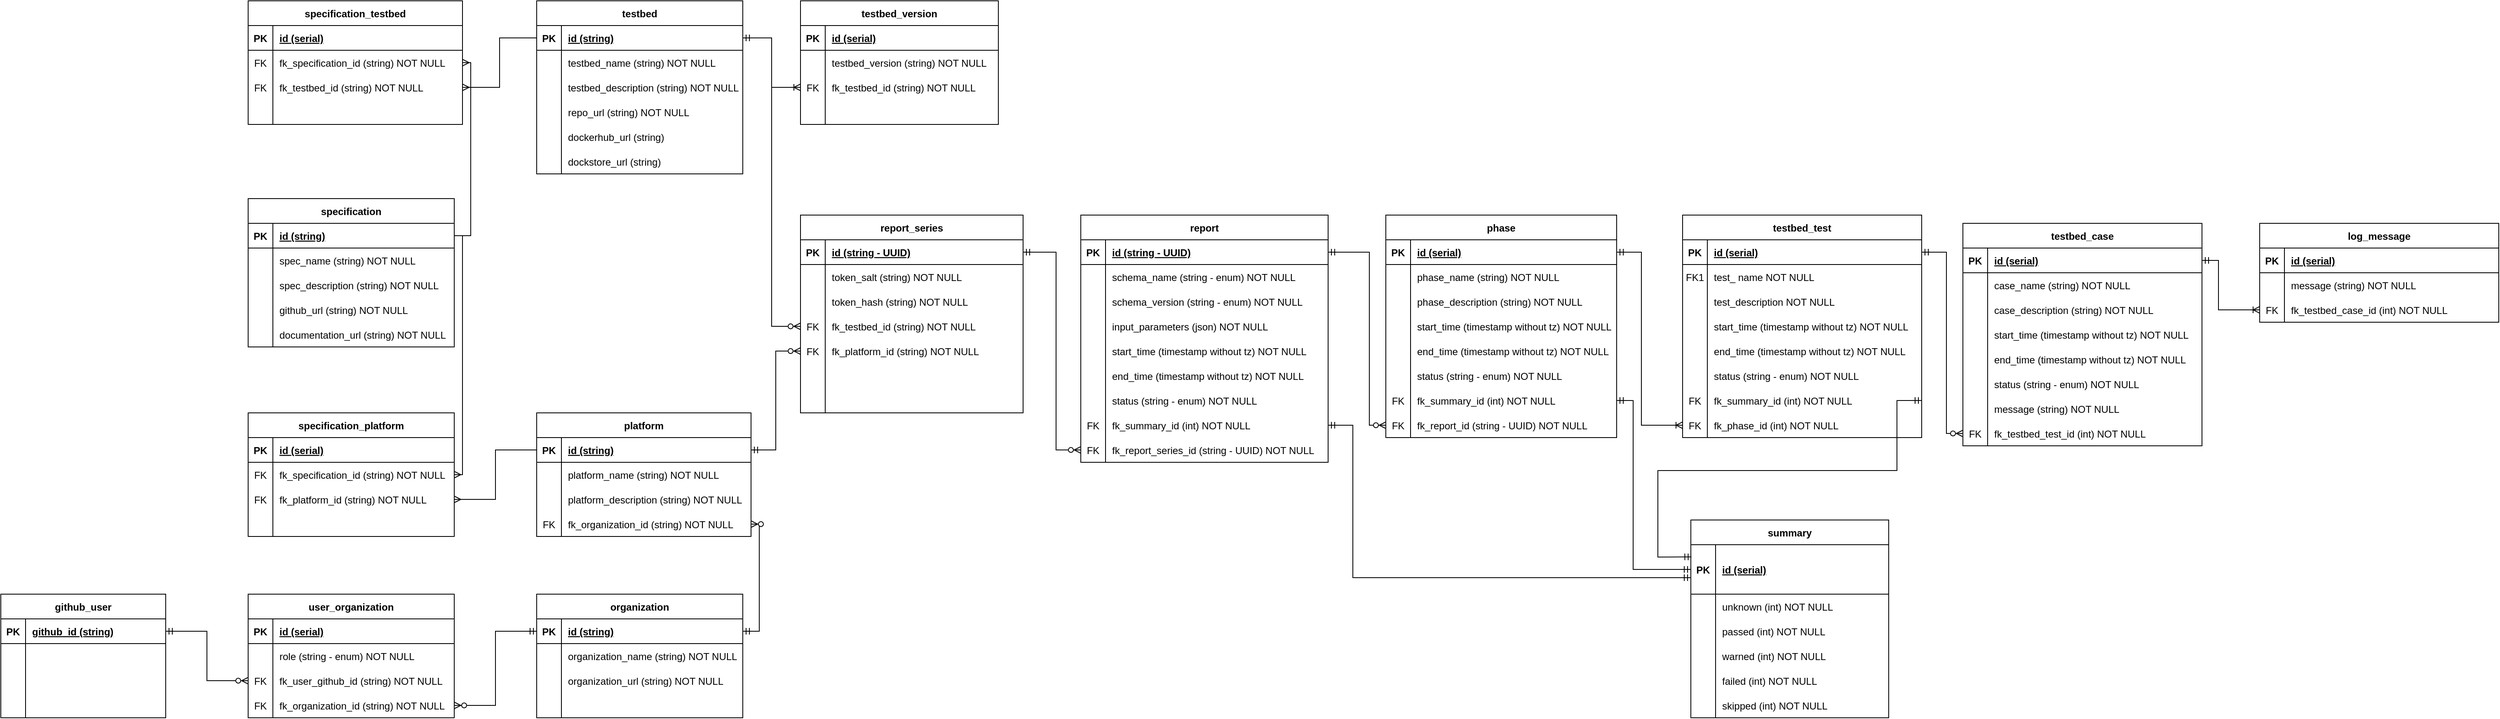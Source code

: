 <mxfile version="16.5.2" type="device"><diagram id="R2lEEEUBdFMjLlhIrx00" name="Page-1"><mxGraphModel dx="2946" dy="1389" grid="1" gridSize="10" guides="1" tooltips="1" connect="1" arrows="1" fold="1" page="0" pageScale="1" pageWidth="850" pageHeight="1100" math="0" shadow="0" extFonts="Permanent Marker^https://fonts.googleapis.com/css?family=Permanent+Marker"><root><mxCell id="0"/><mxCell id="1" parent="0"/><mxCell id="C-vyLk0tnHw3VtMMgP7b-2" value="phase" style="shape=table;startSize=30;container=1;collapsible=1;childLayout=tableLayout;fixedRows=1;rowLines=0;fontStyle=1;align=center;resizeLast=1;" parent="1" vertex="1"><mxGeometry x="460" y="-190" width="280" height="270" as="geometry"/></mxCell><mxCell id="C-vyLk0tnHw3VtMMgP7b-3" value="" style="shape=partialRectangle;collapsible=0;dropTarget=0;pointerEvents=0;fillColor=none;points=[[0,0.5],[1,0.5]];portConstraint=eastwest;top=0;left=0;right=0;bottom=1;" parent="C-vyLk0tnHw3VtMMgP7b-2" vertex="1"><mxGeometry y="30" width="280" height="30" as="geometry"/></mxCell><mxCell id="C-vyLk0tnHw3VtMMgP7b-4" value="PK" style="shape=partialRectangle;overflow=hidden;connectable=0;fillColor=none;top=0;left=0;bottom=0;right=0;fontStyle=1;" parent="C-vyLk0tnHw3VtMMgP7b-3" vertex="1"><mxGeometry width="30" height="30" as="geometry"><mxRectangle width="30" height="30" as="alternateBounds"/></mxGeometry></mxCell><mxCell id="C-vyLk0tnHw3VtMMgP7b-5" value="id (serial)" style="shape=partialRectangle;overflow=hidden;connectable=0;fillColor=none;top=0;left=0;bottom=0;right=0;align=left;spacingLeft=6;fontStyle=5;" parent="C-vyLk0tnHw3VtMMgP7b-3" vertex="1"><mxGeometry x="30" width="250" height="30" as="geometry"><mxRectangle width="250" height="30" as="alternateBounds"/></mxGeometry></mxCell><mxCell id="C-vyLk0tnHw3VtMMgP7b-6" value="" style="shape=partialRectangle;collapsible=0;dropTarget=0;pointerEvents=0;fillColor=none;points=[[0,0.5],[1,0.5]];portConstraint=eastwest;top=0;left=0;right=0;bottom=0;" parent="C-vyLk0tnHw3VtMMgP7b-2" vertex="1"><mxGeometry y="60" width="280" height="30" as="geometry"/></mxCell><mxCell id="C-vyLk0tnHw3VtMMgP7b-7" value="" style="shape=partialRectangle;overflow=hidden;connectable=0;fillColor=none;top=0;left=0;bottom=0;right=0;" parent="C-vyLk0tnHw3VtMMgP7b-6" vertex="1"><mxGeometry width="30" height="30" as="geometry"><mxRectangle width="30" height="30" as="alternateBounds"/></mxGeometry></mxCell><mxCell id="C-vyLk0tnHw3VtMMgP7b-8" value="phase_name (string) NOT NULL" style="shape=partialRectangle;overflow=hidden;connectable=0;fillColor=none;top=0;left=0;bottom=0;right=0;align=left;spacingLeft=6;" parent="C-vyLk0tnHw3VtMMgP7b-6" vertex="1"><mxGeometry x="30" width="250" height="30" as="geometry"><mxRectangle width="250" height="30" as="alternateBounds"/></mxGeometry></mxCell><mxCell id="C-vyLk0tnHw3VtMMgP7b-9" value="" style="shape=partialRectangle;collapsible=0;dropTarget=0;pointerEvents=0;fillColor=none;points=[[0,0.5],[1,0.5]];portConstraint=eastwest;top=0;left=0;right=0;bottom=0;" parent="C-vyLk0tnHw3VtMMgP7b-2" vertex="1"><mxGeometry y="90" width="280" height="30" as="geometry"/></mxCell><mxCell id="C-vyLk0tnHw3VtMMgP7b-10" value="" style="shape=partialRectangle;overflow=hidden;connectable=0;fillColor=none;top=0;left=0;bottom=0;right=0;" parent="C-vyLk0tnHw3VtMMgP7b-9" vertex="1"><mxGeometry width="30" height="30" as="geometry"><mxRectangle width="30" height="30" as="alternateBounds"/></mxGeometry></mxCell><mxCell id="C-vyLk0tnHw3VtMMgP7b-11" value="phase_description (string) NOT NULL" style="shape=partialRectangle;overflow=hidden;connectable=0;fillColor=none;top=0;left=0;bottom=0;right=0;align=left;spacingLeft=6;" parent="C-vyLk0tnHw3VtMMgP7b-9" vertex="1"><mxGeometry x="30" width="250" height="30" as="geometry"><mxRectangle width="250" height="30" as="alternateBounds"/></mxGeometry></mxCell><mxCell id="fAoV6o_tZyGkTIKKPK0_-59" value="" style="shape=partialRectangle;collapsible=0;dropTarget=0;pointerEvents=0;fillColor=none;points=[[0,0.5],[1,0.5]];portConstraint=eastwest;top=0;left=0;right=0;bottom=0;" parent="C-vyLk0tnHw3VtMMgP7b-2" vertex="1"><mxGeometry y="120" width="280" height="30" as="geometry"/></mxCell><mxCell id="fAoV6o_tZyGkTIKKPK0_-60" value="" style="shape=partialRectangle;overflow=hidden;connectable=0;fillColor=none;top=0;left=0;bottom=0;right=0;" parent="fAoV6o_tZyGkTIKKPK0_-59" vertex="1"><mxGeometry width="30" height="30" as="geometry"><mxRectangle width="30" height="30" as="alternateBounds"/></mxGeometry></mxCell><mxCell id="fAoV6o_tZyGkTIKKPK0_-61" value="start_time (timestamp without tz) NOT NULL" style="shape=partialRectangle;overflow=hidden;connectable=0;fillColor=none;top=0;left=0;bottom=0;right=0;align=left;spacingLeft=6;" parent="fAoV6o_tZyGkTIKKPK0_-59" vertex="1"><mxGeometry x="30" width="250" height="30" as="geometry"><mxRectangle width="250" height="30" as="alternateBounds"/></mxGeometry></mxCell><mxCell id="fAoV6o_tZyGkTIKKPK0_-62" value="" style="shape=partialRectangle;collapsible=0;dropTarget=0;pointerEvents=0;fillColor=none;points=[[0,0.5],[1,0.5]];portConstraint=eastwest;top=0;left=0;right=0;bottom=0;" parent="C-vyLk0tnHw3VtMMgP7b-2" vertex="1"><mxGeometry y="150" width="280" height="30" as="geometry"/></mxCell><mxCell id="fAoV6o_tZyGkTIKKPK0_-63" value="" style="shape=partialRectangle;overflow=hidden;connectable=0;fillColor=none;top=0;left=0;bottom=0;right=0;" parent="fAoV6o_tZyGkTIKKPK0_-62" vertex="1"><mxGeometry width="30" height="30" as="geometry"><mxRectangle width="30" height="30" as="alternateBounds"/></mxGeometry></mxCell><mxCell id="fAoV6o_tZyGkTIKKPK0_-64" value="end_time (timestamp without tz) NOT NULL" style="shape=partialRectangle;overflow=hidden;connectable=0;fillColor=none;top=0;left=0;bottom=0;right=0;align=left;spacingLeft=6;" parent="fAoV6o_tZyGkTIKKPK0_-62" vertex="1"><mxGeometry x="30" width="250" height="30" as="geometry"><mxRectangle width="250" height="30" as="alternateBounds"/></mxGeometry></mxCell><mxCell id="fAoV6o_tZyGkTIKKPK0_-65" value="" style="shape=partialRectangle;collapsible=0;dropTarget=0;pointerEvents=0;fillColor=none;points=[[0,0.5],[1,0.5]];portConstraint=eastwest;top=0;left=0;right=0;bottom=0;" parent="C-vyLk0tnHw3VtMMgP7b-2" vertex="1"><mxGeometry y="180" width="280" height="30" as="geometry"/></mxCell><mxCell id="fAoV6o_tZyGkTIKKPK0_-66" value="" style="shape=partialRectangle;overflow=hidden;connectable=0;fillColor=none;top=0;left=0;bottom=0;right=0;" parent="fAoV6o_tZyGkTIKKPK0_-65" vertex="1"><mxGeometry width="30" height="30" as="geometry"><mxRectangle width="30" height="30" as="alternateBounds"/></mxGeometry></mxCell><mxCell id="fAoV6o_tZyGkTIKKPK0_-67" value="status (string - enum) NOT NULL" style="shape=partialRectangle;overflow=hidden;connectable=0;fillColor=none;top=0;left=0;bottom=0;right=0;align=left;spacingLeft=6;" parent="fAoV6o_tZyGkTIKKPK0_-65" vertex="1"><mxGeometry x="30" width="250" height="30" as="geometry"><mxRectangle width="250" height="30" as="alternateBounds"/></mxGeometry></mxCell><mxCell id="fAoV6o_tZyGkTIKKPK0_-68" value="" style="shape=partialRectangle;collapsible=0;dropTarget=0;pointerEvents=0;fillColor=none;points=[[0,0.5],[1,0.5]];portConstraint=eastwest;top=0;left=0;right=0;bottom=0;" parent="C-vyLk0tnHw3VtMMgP7b-2" vertex="1"><mxGeometry y="210" width="280" height="30" as="geometry"/></mxCell><mxCell id="fAoV6o_tZyGkTIKKPK0_-69" value="FK" style="shape=partialRectangle;overflow=hidden;connectable=0;fillColor=none;top=0;left=0;bottom=0;right=0;" parent="fAoV6o_tZyGkTIKKPK0_-68" vertex="1"><mxGeometry width="30" height="30" as="geometry"><mxRectangle width="30" height="30" as="alternateBounds"/></mxGeometry></mxCell><mxCell id="fAoV6o_tZyGkTIKKPK0_-70" value="fk_summary_id (int) NOT NULL" style="shape=partialRectangle;overflow=hidden;connectable=0;fillColor=none;top=0;left=0;bottom=0;right=0;align=left;spacingLeft=6;" parent="fAoV6o_tZyGkTIKKPK0_-68" vertex="1"><mxGeometry x="30" width="250" height="30" as="geometry"><mxRectangle width="250" height="30" as="alternateBounds"/></mxGeometry></mxCell><mxCell id="fAoV6o_tZyGkTIKKPK0_-178" value="" style="shape=partialRectangle;collapsible=0;dropTarget=0;pointerEvents=0;fillColor=none;points=[[0,0.5],[1,0.5]];portConstraint=eastwest;top=0;left=0;right=0;bottom=0;" parent="C-vyLk0tnHw3VtMMgP7b-2" vertex="1"><mxGeometry y="240" width="280" height="30" as="geometry"/></mxCell><mxCell id="fAoV6o_tZyGkTIKKPK0_-179" value="FK" style="shape=partialRectangle;overflow=hidden;connectable=0;fillColor=none;top=0;left=0;bottom=0;right=0;" parent="fAoV6o_tZyGkTIKKPK0_-178" vertex="1"><mxGeometry width="30" height="30" as="geometry"><mxRectangle width="30" height="30" as="alternateBounds"/></mxGeometry></mxCell><mxCell id="fAoV6o_tZyGkTIKKPK0_-180" value="fk_report_id (string - UUID) NOT NULL" style="shape=partialRectangle;overflow=hidden;connectable=0;fillColor=none;top=0;left=0;bottom=0;right=0;align=left;spacingLeft=6;" parent="fAoV6o_tZyGkTIKKPK0_-178" vertex="1"><mxGeometry x="30" width="250" height="30" as="geometry"><mxRectangle width="250" height="30" as="alternateBounds"/></mxGeometry></mxCell><mxCell id="C-vyLk0tnHw3VtMMgP7b-13" value="report" style="shape=table;startSize=30;container=1;collapsible=1;childLayout=tableLayout;fixedRows=1;rowLines=0;fontStyle=1;align=center;resizeLast=1;" parent="1" vertex="1"><mxGeometry x="90" y="-190" width="300" height="300" as="geometry"/></mxCell><mxCell id="C-vyLk0tnHw3VtMMgP7b-14" value="" style="shape=partialRectangle;collapsible=0;dropTarget=0;pointerEvents=0;fillColor=none;points=[[0,0.5],[1,0.5]];portConstraint=eastwest;top=0;left=0;right=0;bottom=1;" parent="C-vyLk0tnHw3VtMMgP7b-13" vertex="1"><mxGeometry y="30" width="300" height="30" as="geometry"/></mxCell><mxCell id="C-vyLk0tnHw3VtMMgP7b-15" value="PK" style="shape=partialRectangle;overflow=hidden;connectable=0;fillColor=none;top=0;left=0;bottom=0;right=0;fontStyle=1;" parent="C-vyLk0tnHw3VtMMgP7b-14" vertex="1"><mxGeometry width="30" height="30" as="geometry"><mxRectangle width="30" height="30" as="alternateBounds"/></mxGeometry></mxCell><mxCell id="C-vyLk0tnHw3VtMMgP7b-16" value="id (string - UUID)" style="shape=partialRectangle;overflow=hidden;connectable=0;fillColor=none;top=0;left=0;bottom=0;right=0;align=left;spacingLeft=6;fontStyle=5;" parent="C-vyLk0tnHw3VtMMgP7b-14" vertex="1"><mxGeometry x="30" width="270" height="30" as="geometry"><mxRectangle width="270" height="30" as="alternateBounds"/></mxGeometry></mxCell><mxCell id="C-vyLk0tnHw3VtMMgP7b-17" value="" style="shape=partialRectangle;collapsible=0;dropTarget=0;pointerEvents=0;fillColor=none;points=[[0,0.5],[1,0.5]];portConstraint=eastwest;top=0;left=0;right=0;bottom=0;" parent="C-vyLk0tnHw3VtMMgP7b-13" vertex="1"><mxGeometry y="60" width="300" height="30" as="geometry"/></mxCell><mxCell id="C-vyLk0tnHw3VtMMgP7b-18" value="" style="shape=partialRectangle;overflow=hidden;connectable=0;fillColor=none;top=0;left=0;bottom=0;right=0;" parent="C-vyLk0tnHw3VtMMgP7b-17" vertex="1"><mxGeometry width="30" height="30" as="geometry"><mxRectangle width="30" height="30" as="alternateBounds"/></mxGeometry></mxCell><mxCell id="C-vyLk0tnHw3VtMMgP7b-19" value="schema_name (string - enum) NOT NULL" style="shape=partialRectangle;overflow=hidden;connectable=0;fillColor=none;top=0;left=0;bottom=0;right=0;align=left;spacingLeft=6;" parent="C-vyLk0tnHw3VtMMgP7b-17" vertex="1"><mxGeometry x="30" width="270" height="30" as="geometry"><mxRectangle width="270" height="30" as="alternateBounds"/></mxGeometry></mxCell><mxCell id="C-vyLk0tnHw3VtMMgP7b-20" value="" style="shape=partialRectangle;collapsible=0;dropTarget=0;pointerEvents=0;fillColor=none;points=[[0,0.5],[1,0.5]];portConstraint=eastwest;top=0;left=0;right=0;bottom=0;" parent="C-vyLk0tnHw3VtMMgP7b-13" vertex="1"><mxGeometry y="90" width="300" height="30" as="geometry"/></mxCell><mxCell id="C-vyLk0tnHw3VtMMgP7b-21" value="" style="shape=partialRectangle;overflow=hidden;connectable=0;fillColor=none;top=0;left=0;bottom=0;right=0;" parent="C-vyLk0tnHw3VtMMgP7b-20" vertex="1"><mxGeometry width="30" height="30" as="geometry"><mxRectangle width="30" height="30" as="alternateBounds"/></mxGeometry></mxCell><mxCell id="C-vyLk0tnHw3VtMMgP7b-22" value="schema_version (string - enum) NOT NULL" style="shape=partialRectangle;overflow=hidden;connectable=0;fillColor=none;top=0;left=0;bottom=0;right=0;align=left;spacingLeft=6;" parent="C-vyLk0tnHw3VtMMgP7b-20" vertex="1"><mxGeometry x="30" width="270" height="30" as="geometry"><mxRectangle width="270" height="30" as="alternateBounds"/></mxGeometry></mxCell><mxCell id="fAoV6o_tZyGkTIKKPK0_-74" value="" style="shape=partialRectangle;collapsible=0;dropTarget=0;pointerEvents=0;fillColor=none;points=[[0,0.5],[1,0.5]];portConstraint=eastwest;top=0;left=0;right=0;bottom=0;" parent="C-vyLk0tnHw3VtMMgP7b-13" vertex="1"><mxGeometry y="120" width="300" height="30" as="geometry"/></mxCell><mxCell id="fAoV6o_tZyGkTIKKPK0_-75" value="" style="shape=partialRectangle;overflow=hidden;connectable=0;fillColor=none;top=0;left=0;bottom=0;right=0;" parent="fAoV6o_tZyGkTIKKPK0_-74" vertex="1"><mxGeometry width="30" height="30" as="geometry"><mxRectangle width="30" height="30" as="alternateBounds"/></mxGeometry></mxCell><mxCell id="fAoV6o_tZyGkTIKKPK0_-76" value="input_parameters (json) NOT NULL" style="shape=partialRectangle;overflow=hidden;connectable=0;fillColor=none;top=0;left=0;bottom=0;right=0;align=left;spacingLeft=6;" parent="fAoV6o_tZyGkTIKKPK0_-74" vertex="1"><mxGeometry x="30" width="270" height="30" as="geometry"><mxRectangle width="270" height="30" as="alternateBounds"/></mxGeometry></mxCell><mxCell id="fAoV6o_tZyGkTIKKPK0_-77" value="" style="shape=partialRectangle;collapsible=0;dropTarget=0;pointerEvents=0;fillColor=none;points=[[0,0.5],[1,0.5]];portConstraint=eastwest;top=0;left=0;right=0;bottom=0;" parent="C-vyLk0tnHw3VtMMgP7b-13" vertex="1"><mxGeometry y="150" width="300" height="30" as="geometry"/></mxCell><mxCell id="fAoV6o_tZyGkTIKKPK0_-78" value="" style="shape=partialRectangle;overflow=hidden;connectable=0;fillColor=none;top=0;left=0;bottom=0;right=0;" parent="fAoV6o_tZyGkTIKKPK0_-77" vertex="1"><mxGeometry width="30" height="30" as="geometry"><mxRectangle width="30" height="30" as="alternateBounds"/></mxGeometry></mxCell><mxCell id="fAoV6o_tZyGkTIKKPK0_-79" value="start_time (timestamp without tz) NOT NULL" style="shape=partialRectangle;overflow=hidden;connectable=0;fillColor=none;top=0;left=0;bottom=0;right=0;align=left;spacingLeft=6;" parent="fAoV6o_tZyGkTIKKPK0_-77" vertex="1"><mxGeometry x="30" width="270" height="30" as="geometry"><mxRectangle width="270" height="30" as="alternateBounds"/></mxGeometry></mxCell><mxCell id="fAoV6o_tZyGkTIKKPK0_-80" value="" style="shape=partialRectangle;collapsible=0;dropTarget=0;pointerEvents=0;fillColor=none;points=[[0,0.5],[1,0.5]];portConstraint=eastwest;top=0;left=0;right=0;bottom=0;" parent="C-vyLk0tnHw3VtMMgP7b-13" vertex="1"><mxGeometry y="180" width="300" height="30" as="geometry"/></mxCell><mxCell id="fAoV6o_tZyGkTIKKPK0_-81" value="" style="shape=partialRectangle;overflow=hidden;connectable=0;fillColor=none;top=0;left=0;bottom=0;right=0;" parent="fAoV6o_tZyGkTIKKPK0_-80" vertex="1"><mxGeometry width="30" height="30" as="geometry"><mxRectangle width="30" height="30" as="alternateBounds"/></mxGeometry></mxCell><mxCell id="fAoV6o_tZyGkTIKKPK0_-82" value="end_time (timestamp without tz) NOT NULL" style="shape=partialRectangle;overflow=hidden;connectable=0;fillColor=none;top=0;left=0;bottom=0;right=0;align=left;spacingLeft=6;" parent="fAoV6o_tZyGkTIKKPK0_-80" vertex="1"><mxGeometry x="30" width="270" height="30" as="geometry"><mxRectangle width="270" height="30" as="alternateBounds"/></mxGeometry></mxCell><mxCell id="fAoV6o_tZyGkTIKKPK0_-89" value="" style="shape=partialRectangle;collapsible=0;dropTarget=0;pointerEvents=0;fillColor=none;points=[[0,0.5],[1,0.5]];portConstraint=eastwest;top=0;left=0;right=0;bottom=0;" parent="C-vyLk0tnHw3VtMMgP7b-13" vertex="1"><mxGeometry y="210" width="300" height="30" as="geometry"/></mxCell><mxCell id="fAoV6o_tZyGkTIKKPK0_-90" value="" style="shape=partialRectangle;overflow=hidden;connectable=0;fillColor=none;top=0;left=0;bottom=0;right=0;" parent="fAoV6o_tZyGkTIKKPK0_-89" vertex="1"><mxGeometry width="30" height="30" as="geometry"><mxRectangle width="30" height="30" as="alternateBounds"/></mxGeometry></mxCell><mxCell id="fAoV6o_tZyGkTIKKPK0_-91" value="status (string - enum) NOT NULL" style="shape=partialRectangle;overflow=hidden;connectable=0;fillColor=none;top=0;left=0;bottom=0;right=0;align=left;spacingLeft=6;" parent="fAoV6o_tZyGkTIKKPK0_-89" vertex="1"><mxGeometry x="30" width="270" height="30" as="geometry"><mxRectangle width="270" height="30" as="alternateBounds"/></mxGeometry></mxCell><mxCell id="qN_Yc5DpRnq_f7I7Ksey-1" value="" style="shape=partialRectangle;collapsible=0;dropTarget=0;pointerEvents=0;fillColor=none;points=[[0,0.5],[1,0.5]];portConstraint=eastwest;top=0;left=0;right=0;bottom=0;" parent="C-vyLk0tnHw3VtMMgP7b-13" vertex="1"><mxGeometry y="240" width="300" height="30" as="geometry"/></mxCell><mxCell id="qN_Yc5DpRnq_f7I7Ksey-2" value="FK" style="shape=partialRectangle;overflow=hidden;connectable=0;fillColor=none;top=0;left=0;bottom=0;right=0;" parent="qN_Yc5DpRnq_f7I7Ksey-1" vertex="1"><mxGeometry width="30" height="30" as="geometry"><mxRectangle width="30" height="30" as="alternateBounds"/></mxGeometry></mxCell><mxCell id="qN_Yc5DpRnq_f7I7Ksey-3" value="fk_summary_id (int) NOT NULL" style="shape=partialRectangle;overflow=hidden;connectable=0;fillColor=none;top=0;left=0;bottom=0;right=0;align=left;spacingLeft=6;" parent="qN_Yc5DpRnq_f7I7Ksey-1" vertex="1"><mxGeometry x="30" width="270" height="30" as="geometry"><mxRectangle width="270" height="30" as="alternateBounds"/></mxGeometry></mxCell><mxCell id="qN_Yc5DpRnq_f7I7Ksey-4" value="" style="shape=partialRectangle;collapsible=0;dropTarget=0;pointerEvents=0;fillColor=none;points=[[0,0.5],[1,0.5]];portConstraint=eastwest;top=0;left=0;right=0;bottom=0;" parent="C-vyLk0tnHw3VtMMgP7b-13" vertex="1"><mxGeometry y="270" width="300" height="30" as="geometry"/></mxCell><mxCell id="qN_Yc5DpRnq_f7I7Ksey-5" value="FK" style="shape=partialRectangle;overflow=hidden;connectable=0;fillColor=none;top=0;left=0;bottom=0;right=0;" parent="qN_Yc5DpRnq_f7I7Ksey-4" vertex="1"><mxGeometry width="30" height="30" as="geometry"><mxRectangle width="30" height="30" as="alternateBounds"/></mxGeometry></mxCell><mxCell id="qN_Yc5DpRnq_f7I7Ksey-6" value="fk_report_series_id (string - UUID) NOT NULL" style="shape=partialRectangle;overflow=hidden;connectable=0;fillColor=none;top=0;left=0;bottom=0;right=0;align=left;spacingLeft=6;" parent="qN_Yc5DpRnq_f7I7Ksey-4" vertex="1"><mxGeometry x="30" width="270" height="30" as="geometry"><mxRectangle width="270" height="30" as="alternateBounds"/></mxGeometry></mxCell><mxCell id="C-vyLk0tnHw3VtMMgP7b-23" value="testbed_case" style="shape=table;startSize=30;container=1;collapsible=1;childLayout=tableLayout;fixedRows=1;rowLines=0;fontStyle=1;align=center;resizeLast=1;" parent="1" vertex="1"><mxGeometry x="1160" y="-180" width="290" height="270" as="geometry"/></mxCell><mxCell id="C-vyLk0tnHw3VtMMgP7b-24" value="" style="shape=partialRectangle;collapsible=0;dropTarget=0;pointerEvents=0;fillColor=none;points=[[0,0.5],[1,0.5]];portConstraint=eastwest;top=0;left=0;right=0;bottom=1;" parent="C-vyLk0tnHw3VtMMgP7b-23" vertex="1"><mxGeometry y="30" width="290" height="30" as="geometry"/></mxCell><mxCell id="C-vyLk0tnHw3VtMMgP7b-25" value="PK" style="shape=partialRectangle;overflow=hidden;connectable=0;fillColor=none;top=0;left=0;bottom=0;right=0;fontStyle=1;" parent="C-vyLk0tnHw3VtMMgP7b-24" vertex="1"><mxGeometry width="30" height="30" as="geometry"><mxRectangle width="30" height="30" as="alternateBounds"/></mxGeometry></mxCell><mxCell id="C-vyLk0tnHw3VtMMgP7b-26" value="id (serial)" style="shape=partialRectangle;overflow=hidden;connectable=0;fillColor=none;top=0;left=0;bottom=0;right=0;align=left;spacingLeft=6;fontStyle=5;" parent="C-vyLk0tnHw3VtMMgP7b-24" vertex="1"><mxGeometry x="30" width="260" height="30" as="geometry"><mxRectangle width="260" height="30" as="alternateBounds"/></mxGeometry></mxCell><mxCell id="C-vyLk0tnHw3VtMMgP7b-27" value="" style="shape=partialRectangle;collapsible=0;dropTarget=0;pointerEvents=0;fillColor=none;points=[[0,0.5],[1,0.5]];portConstraint=eastwest;top=0;left=0;right=0;bottom=0;" parent="C-vyLk0tnHw3VtMMgP7b-23" vertex="1"><mxGeometry y="60" width="290" height="30" as="geometry"/></mxCell><mxCell id="C-vyLk0tnHw3VtMMgP7b-28" value="" style="shape=partialRectangle;overflow=hidden;connectable=0;fillColor=none;top=0;left=0;bottom=0;right=0;" parent="C-vyLk0tnHw3VtMMgP7b-27" vertex="1"><mxGeometry width="30" height="30" as="geometry"><mxRectangle width="30" height="30" as="alternateBounds"/></mxGeometry></mxCell><mxCell id="C-vyLk0tnHw3VtMMgP7b-29" value="case_name (string) NOT NULL" style="shape=partialRectangle;overflow=hidden;connectable=0;fillColor=none;top=0;left=0;bottom=0;right=0;align=left;spacingLeft=6;" parent="C-vyLk0tnHw3VtMMgP7b-27" vertex="1"><mxGeometry x="30" width="260" height="30" as="geometry"><mxRectangle width="260" height="30" as="alternateBounds"/></mxGeometry></mxCell><mxCell id="fAoV6o_tZyGkTIKKPK0_-1" value="" style="shape=partialRectangle;collapsible=0;dropTarget=0;pointerEvents=0;fillColor=none;points=[[0,0.5],[1,0.5]];portConstraint=eastwest;top=0;left=0;right=0;bottom=0;" parent="C-vyLk0tnHw3VtMMgP7b-23" vertex="1"><mxGeometry y="90" width="290" height="30" as="geometry"/></mxCell><mxCell id="fAoV6o_tZyGkTIKKPK0_-2" value="" style="shape=partialRectangle;overflow=hidden;connectable=0;fillColor=none;top=0;left=0;bottom=0;right=0;" parent="fAoV6o_tZyGkTIKKPK0_-1" vertex="1"><mxGeometry width="30" height="30" as="geometry"><mxRectangle width="30" height="30" as="alternateBounds"/></mxGeometry></mxCell><mxCell id="fAoV6o_tZyGkTIKKPK0_-3" value="case_description (string) NOT NULL" style="shape=partialRectangle;overflow=hidden;connectable=0;fillColor=none;top=0;left=0;bottom=0;right=0;align=left;spacingLeft=6;" parent="fAoV6o_tZyGkTIKKPK0_-1" vertex="1"><mxGeometry x="30" width="260" height="30" as="geometry"><mxRectangle width="260" height="30" as="alternateBounds"/></mxGeometry></mxCell><mxCell id="fAoV6o_tZyGkTIKKPK0_-47" value="" style="shape=partialRectangle;collapsible=0;dropTarget=0;pointerEvents=0;fillColor=none;points=[[0,0.5],[1,0.5]];portConstraint=eastwest;top=0;left=0;right=0;bottom=0;" parent="C-vyLk0tnHw3VtMMgP7b-23" vertex="1"><mxGeometry y="120" width="290" height="30" as="geometry"/></mxCell><mxCell id="fAoV6o_tZyGkTIKKPK0_-48" value="" style="shape=partialRectangle;overflow=hidden;connectable=0;fillColor=none;top=0;left=0;bottom=0;right=0;" parent="fAoV6o_tZyGkTIKKPK0_-47" vertex="1"><mxGeometry width="30" height="30" as="geometry"><mxRectangle width="30" height="30" as="alternateBounds"/></mxGeometry></mxCell><mxCell id="fAoV6o_tZyGkTIKKPK0_-49" value="start_time (timestamp without tz) NOT NULL" style="shape=partialRectangle;overflow=hidden;connectable=0;fillColor=none;top=0;left=0;bottom=0;right=0;align=left;spacingLeft=6;fontStyle=0" parent="fAoV6o_tZyGkTIKKPK0_-47" vertex="1"><mxGeometry x="30" width="260" height="30" as="geometry"><mxRectangle width="260" height="30" as="alternateBounds"/></mxGeometry></mxCell><mxCell id="fAoV6o_tZyGkTIKKPK0_-50" value="" style="shape=partialRectangle;collapsible=0;dropTarget=0;pointerEvents=0;fillColor=none;points=[[0,0.5],[1,0.5]];portConstraint=eastwest;top=0;left=0;right=0;bottom=0;" parent="C-vyLk0tnHw3VtMMgP7b-23" vertex="1"><mxGeometry y="150" width="290" height="30" as="geometry"/></mxCell><mxCell id="fAoV6o_tZyGkTIKKPK0_-51" value="" style="shape=partialRectangle;overflow=hidden;connectable=0;fillColor=none;top=0;left=0;bottom=0;right=0;" parent="fAoV6o_tZyGkTIKKPK0_-50" vertex="1"><mxGeometry width="30" height="30" as="geometry"><mxRectangle width="30" height="30" as="alternateBounds"/></mxGeometry></mxCell><mxCell id="fAoV6o_tZyGkTIKKPK0_-52" value="end_time (timestamp without tz) NOT NULL" style="shape=partialRectangle;overflow=hidden;connectable=0;fillColor=none;top=0;left=0;bottom=0;right=0;align=left;spacingLeft=6;" parent="fAoV6o_tZyGkTIKKPK0_-50" vertex="1"><mxGeometry x="30" width="260" height="30" as="geometry"><mxRectangle width="260" height="30" as="alternateBounds"/></mxGeometry></mxCell><mxCell id="fAoV6o_tZyGkTIKKPK0_-53" value="" style="shape=partialRectangle;collapsible=0;dropTarget=0;pointerEvents=0;fillColor=none;points=[[0,0.5],[1,0.5]];portConstraint=eastwest;top=0;left=0;right=0;bottom=0;" parent="C-vyLk0tnHw3VtMMgP7b-23" vertex="1"><mxGeometry y="180" width="290" height="30" as="geometry"/></mxCell><mxCell id="fAoV6o_tZyGkTIKKPK0_-54" value="" style="shape=partialRectangle;overflow=hidden;connectable=0;fillColor=none;top=0;left=0;bottom=0;right=0;" parent="fAoV6o_tZyGkTIKKPK0_-53" vertex="1"><mxGeometry width="30" height="30" as="geometry"><mxRectangle width="30" height="30" as="alternateBounds"/></mxGeometry></mxCell><mxCell id="fAoV6o_tZyGkTIKKPK0_-55" value="status (string - enum) NOT NULL" style="shape=partialRectangle;overflow=hidden;connectable=0;fillColor=none;top=0;left=0;bottom=0;right=0;align=left;spacingLeft=6;" parent="fAoV6o_tZyGkTIKKPK0_-53" vertex="1"><mxGeometry x="30" width="260" height="30" as="geometry"><mxRectangle width="260" height="30" as="alternateBounds"/></mxGeometry></mxCell><mxCell id="fAoV6o_tZyGkTIKKPK0_-56" value="" style="shape=partialRectangle;collapsible=0;dropTarget=0;pointerEvents=0;fillColor=none;points=[[0,0.5],[1,0.5]];portConstraint=eastwest;top=0;left=0;right=0;bottom=0;" parent="C-vyLk0tnHw3VtMMgP7b-23" vertex="1"><mxGeometry y="210" width="290" height="30" as="geometry"/></mxCell><mxCell id="fAoV6o_tZyGkTIKKPK0_-57" value="" style="shape=partialRectangle;overflow=hidden;connectable=0;fillColor=none;top=0;left=0;bottom=0;right=0;" parent="fAoV6o_tZyGkTIKKPK0_-56" vertex="1"><mxGeometry width="30" height="30" as="geometry"><mxRectangle width="30" height="30" as="alternateBounds"/></mxGeometry></mxCell><mxCell id="fAoV6o_tZyGkTIKKPK0_-58" value="message (string) NOT NULL" style="shape=partialRectangle;overflow=hidden;connectable=0;fillColor=none;top=0;left=0;bottom=0;right=0;align=left;spacingLeft=6;" parent="fAoV6o_tZyGkTIKKPK0_-56" vertex="1"><mxGeometry x="30" width="260" height="30" as="geometry"><mxRectangle width="260" height="30" as="alternateBounds"/></mxGeometry></mxCell><mxCell id="fAoV6o_tZyGkTIKKPK0_-172" value="" style="shape=partialRectangle;collapsible=0;dropTarget=0;pointerEvents=0;fillColor=none;points=[[0,0.5],[1,0.5]];portConstraint=eastwest;top=0;left=0;right=0;bottom=0;" parent="C-vyLk0tnHw3VtMMgP7b-23" vertex="1"><mxGeometry y="240" width="290" height="30" as="geometry"/></mxCell><mxCell id="fAoV6o_tZyGkTIKKPK0_-173" value="FK" style="shape=partialRectangle;overflow=hidden;connectable=0;fillColor=none;top=0;left=0;bottom=0;right=0;" parent="fAoV6o_tZyGkTIKKPK0_-172" vertex="1"><mxGeometry width="30" height="30" as="geometry"><mxRectangle width="30" height="30" as="alternateBounds"/></mxGeometry></mxCell><mxCell id="fAoV6o_tZyGkTIKKPK0_-174" value="fk_testbed_test_id (int) NOT NULL" style="shape=partialRectangle;overflow=hidden;connectable=0;fillColor=none;top=0;left=0;bottom=0;right=0;align=left;spacingLeft=6;" parent="fAoV6o_tZyGkTIKKPK0_-172" vertex="1"><mxGeometry x="30" width="260" height="30" as="geometry"><mxRectangle width="260" height="30" as="alternateBounds"/></mxGeometry></mxCell><mxCell id="fAoV6o_tZyGkTIKKPK0_-17" value="summary" style="shape=table;startSize=30;container=1;collapsible=1;childLayout=tableLayout;fixedRows=1;rowLines=0;fontStyle=1;align=center;resizeLast=1;" parent="1" vertex="1"><mxGeometry x="830" y="180" width="240" height="240" as="geometry"/></mxCell><mxCell id="fAoV6o_tZyGkTIKKPK0_-18" value="" style="shape=partialRectangle;collapsible=0;dropTarget=0;pointerEvents=0;fillColor=none;points=[[0,0.5],[1,0.5]];portConstraint=eastwest;top=0;left=0;right=0;bottom=1;" parent="fAoV6o_tZyGkTIKKPK0_-17" vertex="1"><mxGeometry y="30" width="240" height="60" as="geometry"/></mxCell><mxCell id="fAoV6o_tZyGkTIKKPK0_-19" value="PK" style="shape=partialRectangle;overflow=hidden;connectable=0;fillColor=none;top=0;left=0;bottom=0;right=0;fontStyle=1;" parent="fAoV6o_tZyGkTIKKPK0_-18" vertex="1"><mxGeometry width="30" height="60" as="geometry"><mxRectangle width="30" height="60" as="alternateBounds"/></mxGeometry></mxCell><mxCell id="fAoV6o_tZyGkTIKKPK0_-20" value="id (serial)" style="shape=partialRectangle;overflow=hidden;connectable=0;fillColor=none;top=0;left=0;bottom=0;right=0;align=left;spacingLeft=6;fontStyle=5;" parent="fAoV6o_tZyGkTIKKPK0_-18" vertex="1"><mxGeometry x="30" width="210" height="60" as="geometry"><mxRectangle width="210" height="60" as="alternateBounds"/></mxGeometry></mxCell><mxCell id="fAoV6o_tZyGkTIKKPK0_-21" value="" style="shape=partialRectangle;collapsible=0;dropTarget=0;pointerEvents=0;fillColor=none;points=[[0,0.5],[1,0.5]];portConstraint=eastwest;top=0;left=0;right=0;bottom=0;" parent="fAoV6o_tZyGkTIKKPK0_-17" vertex="1"><mxGeometry y="90" width="240" height="30" as="geometry"/></mxCell><mxCell id="fAoV6o_tZyGkTIKKPK0_-22" value="" style="shape=partialRectangle;overflow=hidden;connectable=0;fillColor=none;top=0;left=0;bottom=0;right=0;" parent="fAoV6o_tZyGkTIKKPK0_-21" vertex="1"><mxGeometry width="30" height="30" as="geometry"><mxRectangle width="30" height="30" as="alternateBounds"/></mxGeometry></mxCell><mxCell id="fAoV6o_tZyGkTIKKPK0_-23" value="unknown (int) NOT NULL" style="shape=partialRectangle;overflow=hidden;connectable=0;fillColor=none;top=0;left=0;bottom=0;right=0;align=left;spacingLeft=6;" parent="fAoV6o_tZyGkTIKKPK0_-21" vertex="1"><mxGeometry x="30" width="210" height="30" as="geometry"><mxRectangle width="210" height="30" as="alternateBounds"/></mxGeometry></mxCell><mxCell id="fAoV6o_tZyGkTIKKPK0_-24" value="" style="shape=partialRectangle;collapsible=0;dropTarget=0;pointerEvents=0;fillColor=none;points=[[0,0.5],[1,0.5]];portConstraint=eastwest;top=0;left=0;right=0;bottom=0;" parent="fAoV6o_tZyGkTIKKPK0_-17" vertex="1"><mxGeometry y="120" width="240" height="30" as="geometry"/></mxCell><mxCell id="fAoV6o_tZyGkTIKKPK0_-25" value="" style="shape=partialRectangle;overflow=hidden;connectable=0;fillColor=none;top=0;left=0;bottom=0;right=0;" parent="fAoV6o_tZyGkTIKKPK0_-24" vertex="1"><mxGeometry width="30" height="30" as="geometry"><mxRectangle width="30" height="30" as="alternateBounds"/></mxGeometry></mxCell><mxCell id="fAoV6o_tZyGkTIKKPK0_-26" value="passed (int) NOT NULL" style="shape=partialRectangle;overflow=hidden;connectable=0;fillColor=none;top=0;left=0;bottom=0;right=0;align=left;spacingLeft=6;" parent="fAoV6o_tZyGkTIKKPK0_-24" vertex="1"><mxGeometry x="30" width="210" height="30" as="geometry"><mxRectangle width="210" height="30" as="alternateBounds"/></mxGeometry></mxCell><mxCell id="fAoV6o_tZyGkTIKKPK0_-107" value="" style="shape=partialRectangle;collapsible=0;dropTarget=0;pointerEvents=0;fillColor=none;points=[[0,0.5],[1,0.5]];portConstraint=eastwest;top=0;left=0;right=0;bottom=0;" parent="fAoV6o_tZyGkTIKKPK0_-17" vertex="1"><mxGeometry y="150" width="240" height="30" as="geometry"/></mxCell><mxCell id="fAoV6o_tZyGkTIKKPK0_-108" value="" style="shape=partialRectangle;overflow=hidden;connectable=0;fillColor=none;top=0;left=0;bottom=0;right=0;" parent="fAoV6o_tZyGkTIKKPK0_-107" vertex="1"><mxGeometry width="30" height="30" as="geometry"><mxRectangle width="30" height="30" as="alternateBounds"/></mxGeometry></mxCell><mxCell id="fAoV6o_tZyGkTIKKPK0_-109" value="warned (int) NOT NULL" style="shape=partialRectangle;overflow=hidden;connectable=0;fillColor=none;top=0;left=0;bottom=0;right=0;align=left;spacingLeft=6;" parent="fAoV6o_tZyGkTIKKPK0_-107" vertex="1"><mxGeometry x="30" width="210" height="30" as="geometry"><mxRectangle width="210" height="30" as="alternateBounds"/></mxGeometry></mxCell><mxCell id="fAoV6o_tZyGkTIKKPK0_-110" value="" style="shape=partialRectangle;collapsible=0;dropTarget=0;pointerEvents=0;fillColor=none;points=[[0,0.5],[1,0.5]];portConstraint=eastwest;top=0;left=0;right=0;bottom=0;" parent="fAoV6o_tZyGkTIKKPK0_-17" vertex="1"><mxGeometry y="180" width="240" height="30" as="geometry"/></mxCell><mxCell id="fAoV6o_tZyGkTIKKPK0_-111" value="" style="shape=partialRectangle;overflow=hidden;connectable=0;fillColor=none;top=0;left=0;bottom=0;right=0;" parent="fAoV6o_tZyGkTIKKPK0_-110" vertex="1"><mxGeometry width="30" height="30" as="geometry"><mxRectangle width="30" height="30" as="alternateBounds"/></mxGeometry></mxCell><mxCell id="fAoV6o_tZyGkTIKKPK0_-112" value="failed (int) NOT NULL" style="shape=partialRectangle;overflow=hidden;connectable=0;fillColor=none;top=0;left=0;bottom=0;right=0;align=left;spacingLeft=6;" parent="fAoV6o_tZyGkTIKKPK0_-110" vertex="1"><mxGeometry x="30" width="210" height="30" as="geometry"><mxRectangle width="210" height="30" as="alternateBounds"/></mxGeometry></mxCell><mxCell id="fAoV6o_tZyGkTIKKPK0_-113" value="" style="shape=partialRectangle;collapsible=0;dropTarget=0;pointerEvents=0;fillColor=none;points=[[0,0.5],[1,0.5]];portConstraint=eastwest;top=0;left=0;right=0;bottom=0;" parent="fAoV6o_tZyGkTIKKPK0_-17" vertex="1"><mxGeometry y="210" width="240" height="30" as="geometry"/></mxCell><mxCell id="fAoV6o_tZyGkTIKKPK0_-114" value="" style="shape=partialRectangle;overflow=hidden;connectable=0;fillColor=none;top=0;left=0;bottom=0;right=0;" parent="fAoV6o_tZyGkTIKKPK0_-113" vertex="1"><mxGeometry width="30" height="30" as="geometry"><mxRectangle width="30" height="30" as="alternateBounds"/></mxGeometry></mxCell><mxCell id="fAoV6o_tZyGkTIKKPK0_-115" value="skipped (int) NOT NULL" style="shape=partialRectangle;overflow=hidden;connectable=0;fillColor=none;top=0;left=0;bottom=0;right=0;align=left;spacingLeft=6;" parent="fAoV6o_tZyGkTIKKPK0_-113" vertex="1"><mxGeometry x="30" width="210" height="30" as="geometry"><mxRectangle width="210" height="30" as="alternateBounds"/></mxGeometry></mxCell><mxCell id="fAoV6o_tZyGkTIKKPK0_-27" value="testbed_test" style="shape=table;startSize=30;container=1;collapsible=1;childLayout=tableLayout;fixedRows=1;rowLines=0;fontStyle=1;align=center;resizeLast=1;" parent="1" vertex="1"><mxGeometry x="820" y="-190" width="290" height="270" as="geometry"/></mxCell><mxCell id="fAoV6o_tZyGkTIKKPK0_-28" value="" style="shape=partialRectangle;collapsible=0;dropTarget=0;pointerEvents=0;fillColor=none;points=[[0,0.5],[1,0.5]];portConstraint=eastwest;top=0;left=0;right=0;bottom=1;" parent="fAoV6o_tZyGkTIKKPK0_-27" vertex="1"><mxGeometry y="30" width="290" height="30" as="geometry"/></mxCell><mxCell id="fAoV6o_tZyGkTIKKPK0_-29" value="PK" style="shape=partialRectangle;overflow=hidden;connectable=0;fillColor=none;top=0;left=0;bottom=0;right=0;fontStyle=1;" parent="fAoV6o_tZyGkTIKKPK0_-28" vertex="1"><mxGeometry width="30" height="30" as="geometry"><mxRectangle width="30" height="30" as="alternateBounds"/></mxGeometry></mxCell><mxCell id="fAoV6o_tZyGkTIKKPK0_-30" value="id (serial)" style="shape=partialRectangle;overflow=hidden;connectable=0;fillColor=none;top=0;left=0;bottom=0;right=0;align=left;spacingLeft=6;fontStyle=5;" parent="fAoV6o_tZyGkTIKKPK0_-28" vertex="1"><mxGeometry x="30" width="260" height="30" as="geometry"><mxRectangle width="260" height="30" as="alternateBounds"/></mxGeometry></mxCell><mxCell id="fAoV6o_tZyGkTIKKPK0_-31" value="" style="shape=partialRectangle;collapsible=0;dropTarget=0;pointerEvents=0;fillColor=none;points=[[0,0.5],[1,0.5]];portConstraint=eastwest;top=0;left=0;right=0;bottom=0;" parent="fAoV6o_tZyGkTIKKPK0_-27" vertex="1"><mxGeometry y="60" width="290" height="30" as="geometry"/></mxCell><mxCell id="fAoV6o_tZyGkTIKKPK0_-32" value="FK1" style="shape=partialRectangle;overflow=hidden;connectable=0;fillColor=none;top=0;left=0;bottom=0;right=0;" parent="fAoV6o_tZyGkTIKKPK0_-31" vertex="1"><mxGeometry width="30" height="30" as="geometry"><mxRectangle width="30" height="30" as="alternateBounds"/></mxGeometry></mxCell><mxCell id="fAoV6o_tZyGkTIKKPK0_-33" value="test_ name NOT NULL" style="shape=partialRectangle;overflow=hidden;connectable=0;fillColor=none;top=0;left=0;bottom=0;right=0;align=left;spacingLeft=6;" parent="fAoV6o_tZyGkTIKKPK0_-31" vertex="1"><mxGeometry x="30" width="260" height="30" as="geometry"><mxRectangle width="260" height="30" as="alternateBounds"/></mxGeometry></mxCell><mxCell id="fAoV6o_tZyGkTIKKPK0_-34" value="" style="shape=partialRectangle;collapsible=0;dropTarget=0;pointerEvents=0;fillColor=none;points=[[0,0.5],[1,0.5]];portConstraint=eastwest;top=0;left=0;right=0;bottom=0;" parent="fAoV6o_tZyGkTIKKPK0_-27" vertex="1"><mxGeometry y="90" width="290" height="30" as="geometry"/></mxCell><mxCell id="fAoV6o_tZyGkTIKKPK0_-35" value="" style="shape=partialRectangle;overflow=hidden;connectable=0;fillColor=none;top=0;left=0;bottom=0;right=0;" parent="fAoV6o_tZyGkTIKKPK0_-34" vertex="1"><mxGeometry width="30" height="30" as="geometry"><mxRectangle width="30" height="30" as="alternateBounds"/></mxGeometry></mxCell><mxCell id="fAoV6o_tZyGkTIKKPK0_-36" value="test_description NOT NULL" style="shape=partialRectangle;overflow=hidden;connectable=0;fillColor=none;top=0;left=0;bottom=0;right=0;align=left;spacingLeft=6;" parent="fAoV6o_tZyGkTIKKPK0_-34" vertex="1"><mxGeometry x="30" width="260" height="30" as="geometry"><mxRectangle width="260" height="30" as="alternateBounds"/></mxGeometry></mxCell><mxCell id="fAoV6o_tZyGkTIKKPK0_-119" value="" style="shape=partialRectangle;collapsible=0;dropTarget=0;pointerEvents=0;fillColor=none;points=[[0,0.5],[1,0.5]];portConstraint=eastwest;top=0;left=0;right=0;bottom=0;" parent="fAoV6o_tZyGkTIKKPK0_-27" vertex="1"><mxGeometry y="120" width="290" height="30" as="geometry"/></mxCell><mxCell id="fAoV6o_tZyGkTIKKPK0_-120" value="" style="shape=partialRectangle;overflow=hidden;connectable=0;fillColor=none;top=0;left=0;bottom=0;right=0;" parent="fAoV6o_tZyGkTIKKPK0_-119" vertex="1"><mxGeometry width="30" height="30" as="geometry"><mxRectangle width="30" height="30" as="alternateBounds"/></mxGeometry></mxCell><mxCell id="fAoV6o_tZyGkTIKKPK0_-121" value="start_time (timestamp without tz) NOT NULL" style="shape=partialRectangle;overflow=hidden;connectable=0;fillColor=none;top=0;left=0;bottom=0;right=0;align=left;spacingLeft=6;" parent="fAoV6o_tZyGkTIKKPK0_-119" vertex="1"><mxGeometry x="30" width="260" height="30" as="geometry"><mxRectangle width="260" height="30" as="alternateBounds"/></mxGeometry></mxCell><mxCell id="fAoV6o_tZyGkTIKKPK0_-122" value="" style="shape=partialRectangle;collapsible=0;dropTarget=0;pointerEvents=0;fillColor=none;points=[[0,0.5],[1,0.5]];portConstraint=eastwest;top=0;left=0;right=0;bottom=0;" parent="fAoV6o_tZyGkTIKKPK0_-27" vertex="1"><mxGeometry y="150" width="290" height="30" as="geometry"/></mxCell><mxCell id="fAoV6o_tZyGkTIKKPK0_-123" value="" style="shape=partialRectangle;overflow=hidden;connectable=0;fillColor=none;top=0;left=0;bottom=0;right=0;" parent="fAoV6o_tZyGkTIKKPK0_-122" vertex="1"><mxGeometry width="30" height="30" as="geometry"><mxRectangle width="30" height="30" as="alternateBounds"/></mxGeometry></mxCell><mxCell id="fAoV6o_tZyGkTIKKPK0_-124" value="end_time (timestamp without tz) NOT NULL" style="shape=partialRectangle;overflow=hidden;connectable=0;fillColor=none;top=0;left=0;bottom=0;right=0;align=left;spacingLeft=6;" parent="fAoV6o_tZyGkTIKKPK0_-122" vertex="1"><mxGeometry x="30" width="260" height="30" as="geometry"><mxRectangle width="260" height="30" as="alternateBounds"/></mxGeometry></mxCell><mxCell id="fAoV6o_tZyGkTIKKPK0_-128" value="" style="shape=partialRectangle;collapsible=0;dropTarget=0;pointerEvents=0;fillColor=none;points=[[0,0.5],[1,0.5]];portConstraint=eastwest;top=0;left=0;right=0;bottom=0;" parent="fAoV6o_tZyGkTIKKPK0_-27" vertex="1"><mxGeometry y="180" width="290" height="30" as="geometry"/></mxCell><mxCell id="fAoV6o_tZyGkTIKKPK0_-129" value="" style="shape=partialRectangle;overflow=hidden;connectable=0;fillColor=none;top=0;left=0;bottom=0;right=0;" parent="fAoV6o_tZyGkTIKKPK0_-128" vertex="1"><mxGeometry width="30" height="30" as="geometry"><mxRectangle width="30" height="30" as="alternateBounds"/></mxGeometry></mxCell><mxCell id="fAoV6o_tZyGkTIKKPK0_-130" value="status (string - enum) NOT NULL" style="shape=partialRectangle;overflow=hidden;connectable=0;fillColor=none;top=0;left=0;bottom=0;right=0;align=left;spacingLeft=6;" parent="fAoV6o_tZyGkTIKKPK0_-128" vertex="1"><mxGeometry x="30" width="260" height="30" as="geometry"><mxRectangle width="260" height="30" as="alternateBounds"/></mxGeometry></mxCell><mxCell id="fAoV6o_tZyGkTIKKPK0_-131" value="" style="shape=partialRectangle;collapsible=0;dropTarget=0;pointerEvents=0;fillColor=none;points=[[0,0.5],[1,0.5]];portConstraint=eastwest;top=0;left=0;right=0;bottom=0;" parent="fAoV6o_tZyGkTIKKPK0_-27" vertex="1"><mxGeometry y="210" width="290" height="30" as="geometry"/></mxCell><mxCell id="fAoV6o_tZyGkTIKKPK0_-132" value="FK" style="shape=partialRectangle;overflow=hidden;connectable=0;fillColor=none;top=0;left=0;bottom=0;right=0;" parent="fAoV6o_tZyGkTIKKPK0_-131" vertex="1"><mxGeometry width="30" height="30" as="geometry"><mxRectangle width="30" height="30" as="alternateBounds"/></mxGeometry></mxCell><mxCell id="fAoV6o_tZyGkTIKKPK0_-133" value="fk_summary_id (int) NOT NULL" style="shape=partialRectangle;overflow=hidden;connectable=0;fillColor=none;top=0;left=0;bottom=0;right=0;align=left;spacingLeft=6;" parent="fAoV6o_tZyGkTIKKPK0_-131" vertex="1"><mxGeometry x="30" width="260" height="30" as="geometry"><mxRectangle width="260" height="30" as="alternateBounds"/></mxGeometry></mxCell><mxCell id="fAoV6o_tZyGkTIKKPK0_-138" value="" style="shape=partialRectangle;collapsible=0;dropTarget=0;pointerEvents=0;fillColor=none;points=[[0,0.5],[1,0.5]];portConstraint=eastwest;top=0;left=0;right=0;bottom=0;" parent="fAoV6o_tZyGkTIKKPK0_-27" vertex="1"><mxGeometry y="240" width="290" height="30" as="geometry"/></mxCell><mxCell id="fAoV6o_tZyGkTIKKPK0_-139" value="FK" style="shape=partialRectangle;overflow=hidden;connectable=0;fillColor=none;top=0;left=0;bottom=0;right=0;" parent="fAoV6o_tZyGkTIKKPK0_-138" vertex="1"><mxGeometry width="30" height="30" as="geometry"><mxRectangle width="30" height="30" as="alternateBounds"/></mxGeometry></mxCell><mxCell id="fAoV6o_tZyGkTIKKPK0_-140" value="fk_phase_id (int) NOT NULL" style="shape=partialRectangle;overflow=hidden;connectable=0;fillColor=none;top=0;left=0;bottom=0;right=0;align=left;spacingLeft=6;" parent="fAoV6o_tZyGkTIKKPK0_-138" vertex="1"><mxGeometry x="30" width="260" height="30" as="geometry"><mxRectangle width="260" height="30" as="alternateBounds"/></mxGeometry></mxCell><mxCell id="fAoV6o_tZyGkTIKKPK0_-137" value="" style="startArrow=ERmandOne;endArrow=ERmandOne;html=1;rounded=0;exitX=1;exitY=0.5;exitDx=0;exitDy=0;entryX=0;entryY=0.5;entryDx=0;entryDy=0;" parent="1" source="fAoV6o_tZyGkTIKKPK0_-68" target="fAoV6o_tZyGkTIKKPK0_-18" edge="1"><mxGeometry width="50" height="50" relative="1" as="geometry"><mxPoint x="710" y="300" as="sourcePoint"/><mxPoint x="650" y="570" as="targetPoint"/><Array as="points"><mxPoint x="760" y="35"/><mxPoint x="760" y="120"/><mxPoint x="760" y="240"/></Array></mxGeometry></mxCell><mxCell id="fAoV6o_tZyGkTIKKPK0_-141" value="" style="startArrow=ERmandOne;endArrow=ERoneToMany;html=1;rounded=0;entryX=0;entryY=0.5;entryDx=0;entryDy=0;exitX=1;exitY=0.5;exitDx=0;exitDy=0;" parent="1" source="C-vyLk0tnHw3VtMMgP7b-3" target="fAoV6o_tZyGkTIKKPK0_-138" edge="1"><mxGeometry width="50" height="50" relative="1" as="geometry"><mxPoint x="720" y="-110" as="sourcePoint"/><mxPoint x="750" y="320" as="targetPoint"/><Array as="points"><mxPoint x="770" y="-145"/><mxPoint x="770" y="65"/></Array></mxGeometry></mxCell><mxCell id="fAoV6o_tZyGkTIKKPK0_-146" value="log_message" style="shape=table;startSize=30;container=1;collapsible=1;childLayout=tableLayout;fixedRows=1;rowLines=0;fontStyle=1;align=center;resizeLast=1;" parent="1" vertex="1"><mxGeometry x="1520" y="-180" width="290" height="120" as="geometry"/></mxCell><mxCell id="fAoV6o_tZyGkTIKKPK0_-147" value="" style="shape=partialRectangle;collapsible=0;dropTarget=0;pointerEvents=0;fillColor=none;points=[[0,0.5],[1,0.5]];portConstraint=eastwest;top=0;left=0;right=0;bottom=1;" parent="fAoV6o_tZyGkTIKKPK0_-146" vertex="1"><mxGeometry y="30" width="290" height="30" as="geometry"/></mxCell><mxCell id="fAoV6o_tZyGkTIKKPK0_-148" value="PK" style="shape=partialRectangle;overflow=hidden;connectable=0;fillColor=none;top=0;left=0;bottom=0;right=0;fontStyle=1;" parent="fAoV6o_tZyGkTIKKPK0_-147" vertex="1"><mxGeometry width="30" height="30" as="geometry"><mxRectangle width="30" height="30" as="alternateBounds"/></mxGeometry></mxCell><mxCell id="fAoV6o_tZyGkTIKKPK0_-149" value="id (serial)" style="shape=partialRectangle;overflow=hidden;connectable=0;fillColor=none;top=0;left=0;bottom=0;right=0;align=left;spacingLeft=6;fontStyle=5;" parent="fAoV6o_tZyGkTIKKPK0_-147" vertex="1"><mxGeometry x="30" width="260" height="30" as="geometry"><mxRectangle width="260" height="30" as="alternateBounds"/></mxGeometry></mxCell><mxCell id="fAoV6o_tZyGkTIKKPK0_-150" value="" style="shape=partialRectangle;collapsible=0;dropTarget=0;pointerEvents=0;fillColor=none;points=[[0,0.5],[1,0.5]];portConstraint=eastwest;top=0;left=0;right=0;bottom=0;" parent="fAoV6o_tZyGkTIKKPK0_-146" vertex="1"><mxGeometry y="60" width="290" height="30" as="geometry"/></mxCell><mxCell id="fAoV6o_tZyGkTIKKPK0_-151" value="" style="shape=partialRectangle;overflow=hidden;connectable=0;fillColor=none;top=0;left=0;bottom=0;right=0;" parent="fAoV6o_tZyGkTIKKPK0_-150" vertex="1"><mxGeometry width="30" height="30" as="geometry"><mxRectangle width="30" height="30" as="alternateBounds"/></mxGeometry></mxCell><mxCell id="fAoV6o_tZyGkTIKKPK0_-152" value="message (string) NOT NULL" style="shape=partialRectangle;overflow=hidden;connectable=0;fillColor=none;top=0;left=0;bottom=0;right=0;align=left;spacingLeft=6;" parent="fAoV6o_tZyGkTIKKPK0_-150" vertex="1"><mxGeometry x="30" width="260" height="30" as="geometry"><mxRectangle width="260" height="30" as="alternateBounds"/></mxGeometry></mxCell><mxCell id="fAoV6o_tZyGkTIKKPK0_-153" value="" style="shape=partialRectangle;collapsible=0;dropTarget=0;pointerEvents=0;fillColor=none;points=[[0,0.5],[1,0.5]];portConstraint=eastwest;top=0;left=0;right=0;bottom=0;" parent="fAoV6o_tZyGkTIKKPK0_-146" vertex="1"><mxGeometry y="90" width="290" height="30" as="geometry"/></mxCell><mxCell id="fAoV6o_tZyGkTIKKPK0_-154" value="FK" style="shape=partialRectangle;overflow=hidden;connectable=0;fillColor=none;top=0;left=0;bottom=0;right=0;" parent="fAoV6o_tZyGkTIKKPK0_-153" vertex="1"><mxGeometry width="30" height="30" as="geometry"><mxRectangle width="30" height="30" as="alternateBounds"/></mxGeometry></mxCell><mxCell id="fAoV6o_tZyGkTIKKPK0_-155" value="fk_testbed_case_id (int) NOT NULL" style="shape=partialRectangle;overflow=hidden;connectable=0;fillColor=none;top=0;left=0;bottom=0;right=0;align=left;spacingLeft=6;" parent="fAoV6o_tZyGkTIKKPK0_-153" vertex="1"><mxGeometry x="30" width="260" height="30" as="geometry"><mxRectangle width="260" height="30" as="alternateBounds"/></mxGeometry></mxCell><mxCell id="fAoV6o_tZyGkTIKKPK0_-171" value="" style="startArrow=ERmandOne;endArrow=ERoneToMany;html=1;rounded=0;entryX=0;entryY=0.5;entryDx=0;entryDy=0;exitX=1;exitY=0.5;exitDx=0;exitDy=0;" parent="1" source="C-vyLk0tnHw3VtMMgP7b-24" target="fAoV6o_tZyGkTIKKPK0_-153" edge="1"><mxGeometry width="50" height="50" relative="1" as="geometry"><mxPoint x="1470" y="-90" as="sourcePoint"/><mxPoint x="1580" y="150" as="targetPoint"/><Array as="points"><mxPoint x="1470" y="-135"/><mxPoint x="1470" y="-75"/></Array></mxGeometry></mxCell><mxCell id="fAoV6o_tZyGkTIKKPK0_-175" value="" style="startArrow=ERmandOne;endArrow=ERzeroToMany;html=1;rounded=0;entryX=0;entryY=0.5;entryDx=0;entryDy=0;exitX=1;exitY=0.5;exitDx=0;exitDy=0;" parent="1" source="fAoV6o_tZyGkTIKKPK0_-28" target="fAoV6o_tZyGkTIKKPK0_-172" edge="1"><mxGeometry width="50" height="50" relative="1" as="geometry"><mxPoint x="1070" y="-130" as="sourcePoint"/><mxPoint x="1180" y="110" as="targetPoint"/><Array as="points"><mxPoint x="1140" y="-145"/><mxPoint x="1140" y="-60"/><mxPoint x="1140" y="75"/></Array></mxGeometry></mxCell><mxCell id="fAoV6o_tZyGkTIKKPK0_-176" value="" style="startArrow=ERmandOne;endArrow=ERmandOne;html=1;rounded=0;exitX=1;exitY=0.5;exitDx=0;exitDy=0;entryX=0.003;entryY=0.245;entryDx=0;entryDy=0;entryPerimeter=0;" parent="1" source="fAoV6o_tZyGkTIKKPK0_-131" target="fAoV6o_tZyGkTIKKPK0_-18" edge="1"><mxGeometry width="50" height="50" relative="1" as="geometry"><mxPoint x="1100" y="92.5" as="sourcePoint"/><mxPoint x="1220" y="240" as="targetPoint"/><Array as="points"><mxPoint x="1080" y="35"/><mxPoint x="1080" y="120"/><mxPoint x="790" y="120"/><mxPoint x="790" y="225"/></Array></mxGeometry></mxCell><mxCell id="fAoV6o_tZyGkTIKKPK0_-177" value="" style="startArrow=ERmandOne;endArrow=ERmandOne;html=1;rounded=0;exitX=1;exitY=0.5;exitDx=0;exitDy=0;" parent="1" source="qN_Yc5DpRnq_f7I7Ksey-1" edge="1"><mxGeometry width="50" height="50" relative="1" as="geometry"><mxPoint x="720" y="45" as="sourcePoint"/><mxPoint x="830" y="250" as="targetPoint"/><Array as="points"><mxPoint x="420" y="65"/><mxPoint x="420" y="250"/></Array></mxGeometry></mxCell><mxCell id="fAoV6o_tZyGkTIKKPK0_-181" value="" style="startArrow=ERmandOne;endArrow=ERzeroToMany;html=1;rounded=0;entryX=0;entryY=0.5;entryDx=0;entryDy=0;exitX=1;exitY=0.5;exitDx=0;exitDy=0;" parent="1" source="C-vyLk0tnHw3VtMMgP7b-14" target="fAoV6o_tZyGkTIKKPK0_-178" edge="1"><mxGeometry width="50" height="50" relative="1" as="geometry"><mxPoint x="390" y="60" as="sourcePoint"/><mxPoint x="490" y="280" as="targetPoint"/><Array as="points"><mxPoint x="440" y="-145"/><mxPoint x="440" y="65"/></Array></mxGeometry></mxCell><mxCell id="fAoV6o_tZyGkTIKKPK0_-182" value="report_series" style="shape=table;startSize=30;container=1;collapsible=1;childLayout=tableLayout;fixedRows=1;rowLines=0;fontStyle=1;align=center;resizeLast=1;" parent="1" vertex="1"><mxGeometry x="-250" y="-190" width="270" height="240" as="geometry"/></mxCell><mxCell id="fAoV6o_tZyGkTIKKPK0_-183" value="" style="shape=partialRectangle;collapsible=0;dropTarget=0;pointerEvents=0;fillColor=none;points=[[0,0.5],[1,0.5]];portConstraint=eastwest;top=0;left=0;right=0;bottom=1;" parent="fAoV6o_tZyGkTIKKPK0_-182" vertex="1"><mxGeometry y="30" width="270" height="30" as="geometry"/></mxCell><mxCell id="fAoV6o_tZyGkTIKKPK0_-184" value="PK" style="shape=partialRectangle;overflow=hidden;connectable=0;fillColor=none;top=0;left=0;bottom=0;right=0;fontStyle=1;" parent="fAoV6o_tZyGkTIKKPK0_-183" vertex="1"><mxGeometry width="30" height="30" as="geometry"><mxRectangle width="30" height="30" as="alternateBounds"/></mxGeometry></mxCell><mxCell id="fAoV6o_tZyGkTIKKPK0_-185" value="id (string - UUID)" style="shape=partialRectangle;overflow=hidden;connectable=0;fillColor=none;top=0;left=0;bottom=0;right=0;align=left;spacingLeft=6;fontStyle=5;" parent="fAoV6o_tZyGkTIKKPK0_-183" vertex="1"><mxGeometry x="30" width="240" height="30" as="geometry"><mxRectangle width="240" height="30" as="alternateBounds"/></mxGeometry></mxCell><mxCell id="fAoV6o_tZyGkTIKKPK0_-186" value="" style="shape=partialRectangle;collapsible=0;dropTarget=0;pointerEvents=0;fillColor=none;points=[[0,0.5],[1,0.5]];portConstraint=eastwest;top=0;left=0;right=0;bottom=0;" parent="fAoV6o_tZyGkTIKKPK0_-182" vertex="1"><mxGeometry y="60" width="270" height="30" as="geometry"/></mxCell><mxCell id="fAoV6o_tZyGkTIKKPK0_-187" value="" style="shape=partialRectangle;overflow=hidden;connectable=0;fillColor=none;top=0;left=0;bottom=0;right=0;" parent="fAoV6o_tZyGkTIKKPK0_-186" vertex="1"><mxGeometry width="30" height="30" as="geometry"><mxRectangle width="30" height="30" as="alternateBounds"/></mxGeometry></mxCell><mxCell id="fAoV6o_tZyGkTIKKPK0_-188" value="token_salt (string) NOT NULL" style="shape=partialRectangle;overflow=hidden;connectable=0;fillColor=none;top=0;left=0;bottom=0;right=0;align=left;spacingLeft=6;" parent="fAoV6o_tZyGkTIKKPK0_-186" vertex="1"><mxGeometry x="30" width="240" height="30" as="geometry"><mxRectangle width="240" height="30" as="alternateBounds"/></mxGeometry></mxCell><mxCell id="fAoV6o_tZyGkTIKKPK0_-189" value="" style="shape=partialRectangle;collapsible=0;dropTarget=0;pointerEvents=0;fillColor=none;points=[[0,0.5],[1,0.5]];portConstraint=eastwest;top=0;left=0;right=0;bottom=0;" parent="fAoV6o_tZyGkTIKKPK0_-182" vertex="1"><mxGeometry y="90" width="270" height="30" as="geometry"/></mxCell><mxCell id="fAoV6o_tZyGkTIKKPK0_-190" value="" style="shape=partialRectangle;overflow=hidden;connectable=0;fillColor=none;top=0;left=0;bottom=0;right=0;" parent="fAoV6o_tZyGkTIKKPK0_-189" vertex="1"><mxGeometry width="30" height="30" as="geometry"><mxRectangle width="30" height="30" as="alternateBounds"/></mxGeometry></mxCell><mxCell id="fAoV6o_tZyGkTIKKPK0_-191" value="token_hash (string) NOT NULL" style="shape=partialRectangle;overflow=hidden;connectable=0;fillColor=none;top=0;left=0;bottom=0;right=0;align=left;spacingLeft=6;" parent="fAoV6o_tZyGkTIKKPK0_-189" vertex="1"><mxGeometry x="30" width="240" height="30" as="geometry"><mxRectangle width="240" height="30" as="alternateBounds"/></mxGeometry></mxCell><mxCell id="vF6NQzSFsJfl4YaZhKFJ-149" value="" style="shape=partialRectangle;collapsible=0;dropTarget=0;pointerEvents=0;fillColor=none;points=[[0,0.5],[1,0.5]];portConstraint=eastwest;top=0;left=0;right=0;bottom=0;" parent="fAoV6o_tZyGkTIKKPK0_-182" vertex="1"><mxGeometry y="120" width="270" height="30" as="geometry"/></mxCell><mxCell id="vF6NQzSFsJfl4YaZhKFJ-150" value="FK" style="shape=partialRectangle;overflow=hidden;connectable=0;fillColor=none;top=0;left=0;bottom=0;right=0;" parent="vF6NQzSFsJfl4YaZhKFJ-149" vertex="1"><mxGeometry width="30" height="30" as="geometry"><mxRectangle width="30" height="30" as="alternateBounds"/></mxGeometry></mxCell><mxCell id="vF6NQzSFsJfl4YaZhKFJ-151" value="fk_testbed_id (string) NOT NULL" style="shape=partialRectangle;overflow=hidden;connectable=0;fillColor=none;top=0;left=0;bottom=0;right=0;align=left;spacingLeft=6;" parent="vF6NQzSFsJfl4YaZhKFJ-149" vertex="1"><mxGeometry x="30" width="240" height="30" as="geometry"><mxRectangle width="240" height="30" as="alternateBounds"/></mxGeometry></mxCell><mxCell id="vF6NQzSFsJfl4YaZhKFJ-152" value="" style="shape=partialRectangle;collapsible=0;dropTarget=0;pointerEvents=0;fillColor=none;points=[[0,0.5],[1,0.5]];portConstraint=eastwest;top=0;left=0;right=0;bottom=0;" parent="fAoV6o_tZyGkTIKKPK0_-182" vertex="1"><mxGeometry y="150" width="270" height="30" as="geometry"/></mxCell><mxCell id="vF6NQzSFsJfl4YaZhKFJ-153" value="FK" style="shape=partialRectangle;overflow=hidden;connectable=0;fillColor=none;top=0;left=0;bottom=0;right=0;" parent="vF6NQzSFsJfl4YaZhKFJ-152" vertex="1"><mxGeometry width="30" height="30" as="geometry"><mxRectangle width="30" height="30" as="alternateBounds"/></mxGeometry></mxCell><mxCell id="vF6NQzSFsJfl4YaZhKFJ-154" value="fk_platform_id (string) NOT NULL" style="shape=partialRectangle;overflow=hidden;connectable=0;fillColor=none;top=0;left=0;bottom=0;right=0;align=left;spacingLeft=6;" parent="vF6NQzSFsJfl4YaZhKFJ-152" vertex="1"><mxGeometry x="30" width="240" height="30" as="geometry"><mxRectangle width="240" height="30" as="alternateBounds"/></mxGeometry></mxCell><mxCell id="fAoV6o_tZyGkTIKKPK0_-229" value="" style="shape=partialRectangle;collapsible=0;dropTarget=0;pointerEvents=0;fillColor=none;points=[[0,0.5],[1,0.5]];portConstraint=eastwest;top=0;left=0;right=0;bottom=0;" parent="fAoV6o_tZyGkTIKKPK0_-182" vertex="1"><mxGeometry y="180" width="270" height="30" as="geometry"/></mxCell><mxCell id="fAoV6o_tZyGkTIKKPK0_-230" value="" style="shape=partialRectangle;overflow=hidden;connectable=0;fillColor=none;top=0;left=0;bottom=0;right=0;" parent="fAoV6o_tZyGkTIKKPK0_-229" vertex="1"><mxGeometry width="30" height="30" as="geometry"><mxRectangle width="30" height="30" as="alternateBounds"/></mxGeometry></mxCell><mxCell id="fAoV6o_tZyGkTIKKPK0_-231" value="" style="shape=partialRectangle;overflow=hidden;connectable=0;fillColor=none;top=0;left=0;bottom=0;right=0;align=left;spacingLeft=6;" parent="fAoV6o_tZyGkTIKKPK0_-229" vertex="1"><mxGeometry x="30" width="240" height="30" as="geometry"><mxRectangle width="240" height="30" as="alternateBounds"/></mxGeometry></mxCell><mxCell id="fAoV6o_tZyGkTIKKPK0_-192" value="" style="shape=partialRectangle;collapsible=0;dropTarget=0;pointerEvents=0;fillColor=none;points=[[0,0.5],[1,0.5]];portConstraint=eastwest;top=0;left=0;right=0;bottom=0;" parent="fAoV6o_tZyGkTIKKPK0_-182" vertex="1"><mxGeometry y="210" width="270" height="30" as="geometry"/></mxCell><mxCell id="fAoV6o_tZyGkTIKKPK0_-193" value="" style="shape=partialRectangle;overflow=hidden;connectable=0;fillColor=none;top=0;left=0;bottom=0;right=0;" parent="fAoV6o_tZyGkTIKKPK0_-192" vertex="1"><mxGeometry width="30" height="30" as="geometry"><mxRectangle width="30" height="30" as="alternateBounds"/></mxGeometry></mxCell><mxCell id="fAoV6o_tZyGkTIKKPK0_-194" value="" style="shape=partialRectangle;overflow=hidden;connectable=0;fillColor=none;top=0;left=0;bottom=0;right=0;align=left;spacingLeft=6;" parent="fAoV6o_tZyGkTIKKPK0_-192" vertex="1"><mxGeometry x="30" width="240" height="30" as="geometry"><mxRectangle width="240" height="30" as="alternateBounds"/></mxGeometry></mxCell><mxCell id="fAoV6o_tZyGkTIKKPK0_-228" value="" style="startArrow=ERmandOne;endArrow=ERzeroToMany;html=1;rounded=0;entryX=0;entryY=0.5;entryDx=0;entryDy=0;exitX=1;exitY=0.5;exitDx=0;exitDy=0;" parent="1" source="fAoV6o_tZyGkTIKKPK0_-183" target="qN_Yc5DpRnq_f7I7Ksey-4" edge="1"><mxGeometry width="50" height="50" relative="1" as="geometry"><mxPoint x="-210" y="30" as="sourcePoint"/><mxPoint x="-60" y="80" as="targetPoint"/><Array as="points"><mxPoint x="60" y="-145"/><mxPoint x="60" y="95"/></Array></mxGeometry></mxCell><mxCell id="vF6NQzSFsJfl4YaZhKFJ-20" value="testbed" style="shape=table;startSize=30;container=1;collapsible=1;childLayout=tableLayout;fixedRows=1;rowLines=0;fontStyle=1;align=center;resizeLast=1;" parent="1" vertex="1"><mxGeometry x="-570" y="-450" width="250" height="210" as="geometry"/></mxCell><mxCell id="vF6NQzSFsJfl4YaZhKFJ-21" value="" style="shape=tableRow;horizontal=0;startSize=0;swimlaneHead=0;swimlaneBody=0;fillColor=none;collapsible=0;dropTarget=0;points=[[0,0.5],[1,0.5]];portConstraint=eastwest;top=0;left=0;right=0;bottom=1;" parent="vF6NQzSFsJfl4YaZhKFJ-20" vertex="1"><mxGeometry y="30" width="250" height="30" as="geometry"/></mxCell><mxCell id="vF6NQzSFsJfl4YaZhKFJ-22" value="PK" style="shape=partialRectangle;connectable=0;fillColor=none;top=0;left=0;bottom=0;right=0;fontStyle=1;overflow=hidden;" parent="vF6NQzSFsJfl4YaZhKFJ-21" vertex="1"><mxGeometry width="30" height="30" as="geometry"><mxRectangle width="30" height="30" as="alternateBounds"/></mxGeometry></mxCell><mxCell id="vF6NQzSFsJfl4YaZhKFJ-23" value="id (string)" style="shape=partialRectangle;connectable=0;fillColor=none;top=0;left=0;bottom=0;right=0;align=left;spacingLeft=6;fontStyle=5;overflow=hidden;" parent="vF6NQzSFsJfl4YaZhKFJ-21" vertex="1"><mxGeometry x="30" width="220" height="30" as="geometry"><mxRectangle width="220" height="30" as="alternateBounds"/></mxGeometry></mxCell><mxCell id="vF6NQzSFsJfl4YaZhKFJ-24" value="" style="shape=tableRow;horizontal=0;startSize=0;swimlaneHead=0;swimlaneBody=0;fillColor=none;collapsible=0;dropTarget=0;points=[[0,0.5],[1,0.5]];portConstraint=eastwest;top=0;left=0;right=0;bottom=0;" parent="vF6NQzSFsJfl4YaZhKFJ-20" vertex="1"><mxGeometry y="60" width="250" height="30" as="geometry"/></mxCell><mxCell id="vF6NQzSFsJfl4YaZhKFJ-25" value="" style="shape=partialRectangle;connectable=0;fillColor=none;top=0;left=0;bottom=0;right=0;editable=1;overflow=hidden;" parent="vF6NQzSFsJfl4YaZhKFJ-24" vertex="1"><mxGeometry width="30" height="30" as="geometry"><mxRectangle width="30" height="30" as="alternateBounds"/></mxGeometry></mxCell><mxCell id="vF6NQzSFsJfl4YaZhKFJ-26" value="testbed_name (string) NOT NULL" style="shape=partialRectangle;connectable=0;fillColor=none;top=0;left=0;bottom=0;right=0;align=left;spacingLeft=6;overflow=hidden;" parent="vF6NQzSFsJfl4YaZhKFJ-24" vertex="1"><mxGeometry x="30" width="220" height="30" as="geometry"><mxRectangle width="220" height="30" as="alternateBounds"/></mxGeometry></mxCell><mxCell id="vF6NQzSFsJfl4YaZhKFJ-27" value="" style="shape=tableRow;horizontal=0;startSize=0;swimlaneHead=0;swimlaneBody=0;fillColor=none;collapsible=0;dropTarget=0;points=[[0,0.5],[1,0.5]];portConstraint=eastwest;top=0;left=0;right=0;bottom=0;" parent="vF6NQzSFsJfl4YaZhKFJ-20" vertex="1"><mxGeometry y="90" width="250" height="30" as="geometry"/></mxCell><mxCell id="vF6NQzSFsJfl4YaZhKFJ-28" value="" style="shape=partialRectangle;connectable=0;fillColor=none;top=0;left=0;bottom=0;right=0;editable=1;overflow=hidden;" parent="vF6NQzSFsJfl4YaZhKFJ-27" vertex="1"><mxGeometry width="30" height="30" as="geometry"><mxRectangle width="30" height="30" as="alternateBounds"/></mxGeometry></mxCell><mxCell id="vF6NQzSFsJfl4YaZhKFJ-29" value="testbed_description (string) NOT NULL" style="shape=partialRectangle;connectable=0;fillColor=none;top=0;left=0;bottom=0;right=0;align=left;spacingLeft=6;overflow=hidden;" parent="vF6NQzSFsJfl4YaZhKFJ-27" vertex="1"><mxGeometry x="30" width="220" height="30" as="geometry"><mxRectangle width="220" height="30" as="alternateBounds"/></mxGeometry></mxCell><mxCell id="vF6NQzSFsJfl4YaZhKFJ-30" value="" style="shape=tableRow;horizontal=0;startSize=0;swimlaneHead=0;swimlaneBody=0;fillColor=none;collapsible=0;dropTarget=0;points=[[0,0.5],[1,0.5]];portConstraint=eastwest;top=0;left=0;right=0;bottom=0;" parent="vF6NQzSFsJfl4YaZhKFJ-20" vertex="1"><mxGeometry y="120" width="250" height="30" as="geometry"/></mxCell><mxCell id="vF6NQzSFsJfl4YaZhKFJ-31" value="" style="shape=partialRectangle;connectable=0;fillColor=none;top=0;left=0;bottom=0;right=0;editable=1;overflow=hidden;" parent="vF6NQzSFsJfl4YaZhKFJ-30" vertex="1"><mxGeometry width="30" height="30" as="geometry"><mxRectangle width="30" height="30" as="alternateBounds"/></mxGeometry></mxCell><mxCell id="vF6NQzSFsJfl4YaZhKFJ-32" value="repo_url (string) NOT NULL" style="shape=partialRectangle;connectable=0;fillColor=none;top=0;left=0;bottom=0;right=0;align=left;spacingLeft=6;overflow=hidden;" parent="vF6NQzSFsJfl4YaZhKFJ-30" vertex="1"><mxGeometry x="30" width="220" height="30" as="geometry"><mxRectangle width="220" height="30" as="alternateBounds"/></mxGeometry></mxCell><mxCell id="vF6NQzSFsJfl4YaZhKFJ-62" value="" style="shape=tableRow;horizontal=0;startSize=0;swimlaneHead=0;swimlaneBody=0;fillColor=none;collapsible=0;dropTarget=0;points=[[0,0.5],[1,0.5]];portConstraint=eastwest;top=0;left=0;right=0;bottom=0;" parent="vF6NQzSFsJfl4YaZhKFJ-20" vertex="1"><mxGeometry y="150" width="250" height="30" as="geometry"/></mxCell><mxCell id="vF6NQzSFsJfl4YaZhKFJ-63" value="" style="shape=partialRectangle;connectable=0;fillColor=none;top=0;left=0;bottom=0;right=0;editable=1;overflow=hidden;" parent="vF6NQzSFsJfl4YaZhKFJ-62" vertex="1"><mxGeometry width="30" height="30" as="geometry"><mxRectangle width="30" height="30" as="alternateBounds"/></mxGeometry></mxCell><mxCell id="vF6NQzSFsJfl4YaZhKFJ-64" value="dockerhub_url (string)" style="shape=partialRectangle;connectable=0;fillColor=none;top=0;left=0;bottom=0;right=0;align=left;spacingLeft=6;overflow=hidden;" parent="vF6NQzSFsJfl4YaZhKFJ-62" vertex="1"><mxGeometry x="30" width="220" height="30" as="geometry"><mxRectangle width="220" height="30" as="alternateBounds"/></mxGeometry></mxCell><mxCell id="vF6NQzSFsJfl4YaZhKFJ-65" value="" style="shape=tableRow;horizontal=0;startSize=0;swimlaneHead=0;swimlaneBody=0;fillColor=none;collapsible=0;dropTarget=0;points=[[0,0.5],[1,0.5]];portConstraint=eastwest;top=0;left=0;right=0;bottom=0;" parent="vF6NQzSFsJfl4YaZhKFJ-20" vertex="1"><mxGeometry y="180" width="250" height="30" as="geometry"/></mxCell><mxCell id="vF6NQzSFsJfl4YaZhKFJ-66" value="" style="shape=partialRectangle;connectable=0;fillColor=none;top=0;left=0;bottom=0;right=0;editable=1;overflow=hidden;" parent="vF6NQzSFsJfl4YaZhKFJ-65" vertex="1"><mxGeometry width="30" height="30" as="geometry"><mxRectangle width="30" height="30" as="alternateBounds"/></mxGeometry></mxCell><mxCell id="vF6NQzSFsJfl4YaZhKFJ-67" value="dockstore_url (string)" style="shape=partialRectangle;connectable=0;fillColor=none;top=0;left=0;bottom=0;right=0;align=left;spacingLeft=6;overflow=hidden;" parent="vF6NQzSFsJfl4YaZhKFJ-65" vertex="1"><mxGeometry x="30" width="220" height="30" as="geometry"><mxRectangle width="220" height="30" as="alternateBounds"/></mxGeometry></mxCell><mxCell id="vF6NQzSFsJfl4YaZhKFJ-68" value="testbed_version" style="shape=table;startSize=30;container=1;collapsible=1;childLayout=tableLayout;fixedRows=1;rowLines=0;fontStyle=1;align=center;resizeLast=1;" parent="1" vertex="1"><mxGeometry x="-250" y="-450" width="240" height="150" as="geometry"/></mxCell><mxCell id="vF6NQzSFsJfl4YaZhKFJ-69" value="" style="shape=tableRow;horizontal=0;startSize=0;swimlaneHead=0;swimlaneBody=0;fillColor=none;collapsible=0;dropTarget=0;points=[[0,0.5],[1,0.5]];portConstraint=eastwest;top=0;left=0;right=0;bottom=1;" parent="vF6NQzSFsJfl4YaZhKFJ-68" vertex="1"><mxGeometry y="30" width="240" height="30" as="geometry"/></mxCell><mxCell id="vF6NQzSFsJfl4YaZhKFJ-70" value="PK" style="shape=partialRectangle;connectable=0;fillColor=none;top=0;left=0;bottom=0;right=0;fontStyle=1;overflow=hidden;" parent="vF6NQzSFsJfl4YaZhKFJ-69" vertex="1"><mxGeometry width="30" height="30" as="geometry"><mxRectangle width="30" height="30" as="alternateBounds"/></mxGeometry></mxCell><mxCell id="vF6NQzSFsJfl4YaZhKFJ-71" value="id (serial)" style="shape=partialRectangle;connectable=0;fillColor=none;top=0;left=0;bottom=0;right=0;align=left;spacingLeft=6;fontStyle=5;overflow=hidden;" parent="vF6NQzSFsJfl4YaZhKFJ-69" vertex="1"><mxGeometry x="30" width="210" height="30" as="geometry"><mxRectangle width="210" height="30" as="alternateBounds"/></mxGeometry></mxCell><mxCell id="vF6NQzSFsJfl4YaZhKFJ-72" value="" style="shape=tableRow;horizontal=0;startSize=0;swimlaneHead=0;swimlaneBody=0;fillColor=none;collapsible=0;dropTarget=0;points=[[0,0.5],[1,0.5]];portConstraint=eastwest;top=0;left=0;right=0;bottom=0;" parent="vF6NQzSFsJfl4YaZhKFJ-68" vertex="1"><mxGeometry y="60" width="240" height="30" as="geometry"/></mxCell><mxCell id="vF6NQzSFsJfl4YaZhKFJ-73" value="" style="shape=partialRectangle;connectable=0;fillColor=none;top=0;left=0;bottom=0;right=0;editable=1;overflow=hidden;" parent="vF6NQzSFsJfl4YaZhKFJ-72" vertex="1"><mxGeometry width="30" height="30" as="geometry"><mxRectangle width="30" height="30" as="alternateBounds"/></mxGeometry></mxCell><mxCell id="vF6NQzSFsJfl4YaZhKFJ-74" value="testbed_version (string) NOT NULL" style="shape=partialRectangle;connectable=0;fillColor=none;top=0;left=0;bottom=0;right=0;align=left;spacingLeft=6;overflow=hidden;" parent="vF6NQzSFsJfl4YaZhKFJ-72" vertex="1"><mxGeometry x="30" width="210" height="30" as="geometry"><mxRectangle width="210" height="30" as="alternateBounds"/></mxGeometry></mxCell><mxCell id="vF6NQzSFsJfl4YaZhKFJ-75" value="" style="shape=tableRow;horizontal=0;startSize=0;swimlaneHead=0;swimlaneBody=0;fillColor=none;collapsible=0;dropTarget=0;points=[[0,0.5],[1,0.5]];portConstraint=eastwest;top=0;left=0;right=0;bottom=0;" parent="vF6NQzSFsJfl4YaZhKFJ-68" vertex="1"><mxGeometry y="90" width="240" height="30" as="geometry"/></mxCell><mxCell id="vF6NQzSFsJfl4YaZhKFJ-76" value="FK" style="shape=partialRectangle;connectable=0;fillColor=none;top=0;left=0;bottom=0;right=0;editable=1;overflow=hidden;fontStyle=0" parent="vF6NQzSFsJfl4YaZhKFJ-75" vertex="1"><mxGeometry width="30" height="30" as="geometry"><mxRectangle width="30" height="30" as="alternateBounds"/></mxGeometry></mxCell><mxCell id="vF6NQzSFsJfl4YaZhKFJ-77" value="fk_testbed_id (string) NOT NULL" style="shape=partialRectangle;connectable=0;fillColor=none;top=0;left=0;bottom=0;right=0;align=left;spacingLeft=6;overflow=hidden;" parent="vF6NQzSFsJfl4YaZhKFJ-75" vertex="1"><mxGeometry x="30" width="210" height="30" as="geometry"><mxRectangle width="210" height="30" as="alternateBounds"/></mxGeometry></mxCell><mxCell id="vF6NQzSFsJfl4YaZhKFJ-78" value="" style="shape=tableRow;horizontal=0;startSize=0;swimlaneHead=0;swimlaneBody=0;fillColor=none;collapsible=0;dropTarget=0;points=[[0,0.5],[1,0.5]];portConstraint=eastwest;top=0;left=0;right=0;bottom=0;" parent="vF6NQzSFsJfl4YaZhKFJ-68" vertex="1"><mxGeometry y="120" width="240" height="30" as="geometry"/></mxCell><mxCell id="vF6NQzSFsJfl4YaZhKFJ-79" value="" style="shape=partialRectangle;connectable=0;fillColor=none;top=0;left=0;bottom=0;right=0;editable=1;overflow=hidden;" parent="vF6NQzSFsJfl4YaZhKFJ-78" vertex="1"><mxGeometry width="30" height="30" as="geometry"><mxRectangle width="30" height="30" as="alternateBounds"/></mxGeometry></mxCell><mxCell id="vF6NQzSFsJfl4YaZhKFJ-80" value="" style="shape=partialRectangle;connectable=0;fillColor=none;top=0;left=0;bottom=0;right=0;align=left;spacingLeft=6;overflow=hidden;" parent="vF6NQzSFsJfl4YaZhKFJ-78" vertex="1"><mxGeometry x="30" width="210" height="30" as="geometry"><mxRectangle width="210" height="30" as="alternateBounds"/></mxGeometry></mxCell><mxCell id="vF6NQzSFsJfl4YaZhKFJ-81" value="platform" style="shape=table;startSize=30;container=1;collapsible=1;childLayout=tableLayout;fixedRows=1;rowLines=0;fontStyle=1;align=center;resizeLast=1;" parent="1" vertex="1"><mxGeometry x="-570" y="50" width="260" height="150.0" as="geometry"/></mxCell><mxCell id="vF6NQzSFsJfl4YaZhKFJ-82" value="" style="shape=tableRow;horizontal=0;startSize=0;swimlaneHead=0;swimlaneBody=0;fillColor=none;collapsible=0;dropTarget=0;points=[[0,0.5],[1,0.5]];portConstraint=eastwest;top=0;left=0;right=0;bottom=1;" parent="vF6NQzSFsJfl4YaZhKFJ-81" vertex="1"><mxGeometry y="30" width="260" height="30" as="geometry"/></mxCell><mxCell id="vF6NQzSFsJfl4YaZhKFJ-83" value="PK" style="shape=partialRectangle;connectable=0;fillColor=none;top=0;left=0;bottom=0;right=0;fontStyle=1;overflow=hidden;" parent="vF6NQzSFsJfl4YaZhKFJ-82" vertex="1"><mxGeometry width="30" height="30" as="geometry"><mxRectangle width="30" height="30" as="alternateBounds"/></mxGeometry></mxCell><mxCell id="vF6NQzSFsJfl4YaZhKFJ-84" value="id (string)" style="shape=partialRectangle;connectable=0;fillColor=none;top=0;left=0;bottom=0;right=0;align=left;spacingLeft=6;fontStyle=5;overflow=hidden;" parent="vF6NQzSFsJfl4YaZhKFJ-82" vertex="1"><mxGeometry x="30" width="230" height="30" as="geometry"><mxRectangle width="230" height="30" as="alternateBounds"/></mxGeometry></mxCell><mxCell id="vF6NQzSFsJfl4YaZhKFJ-85" value="" style="shape=tableRow;horizontal=0;startSize=0;swimlaneHead=0;swimlaneBody=0;fillColor=none;collapsible=0;dropTarget=0;points=[[0,0.5],[1,0.5]];portConstraint=eastwest;top=0;left=0;right=0;bottom=0;" parent="vF6NQzSFsJfl4YaZhKFJ-81" vertex="1"><mxGeometry y="60" width="260" height="30" as="geometry"/></mxCell><mxCell id="vF6NQzSFsJfl4YaZhKFJ-86" value="" style="shape=partialRectangle;connectable=0;fillColor=none;top=0;left=0;bottom=0;right=0;editable=1;overflow=hidden;" parent="vF6NQzSFsJfl4YaZhKFJ-85" vertex="1"><mxGeometry width="30" height="30" as="geometry"><mxRectangle width="30" height="30" as="alternateBounds"/></mxGeometry></mxCell><mxCell id="vF6NQzSFsJfl4YaZhKFJ-87" value="platform_name (string) NOT NULL" style="shape=partialRectangle;connectable=0;fillColor=none;top=0;left=0;bottom=0;right=0;align=left;spacingLeft=6;overflow=hidden;" parent="vF6NQzSFsJfl4YaZhKFJ-85" vertex="1"><mxGeometry x="30" width="230" height="30" as="geometry"><mxRectangle width="230" height="30" as="alternateBounds"/></mxGeometry></mxCell><mxCell id="vF6NQzSFsJfl4YaZhKFJ-88" value="" style="shape=tableRow;horizontal=0;startSize=0;swimlaneHead=0;swimlaneBody=0;fillColor=none;collapsible=0;dropTarget=0;points=[[0,0.5],[1,0.5]];portConstraint=eastwest;top=0;left=0;right=0;bottom=0;" parent="vF6NQzSFsJfl4YaZhKFJ-81" vertex="1"><mxGeometry y="90" width="260" height="30" as="geometry"/></mxCell><mxCell id="vF6NQzSFsJfl4YaZhKFJ-89" value="" style="shape=partialRectangle;connectable=0;fillColor=none;top=0;left=0;bottom=0;right=0;editable=1;overflow=hidden;" parent="vF6NQzSFsJfl4YaZhKFJ-88" vertex="1"><mxGeometry width="30" height="30" as="geometry"><mxRectangle width="30" height="30" as="alternateBounds"/></mxGeometry></mxCell><mxCell id="vF6NQzSFsJfl4YaZhKFJ-90" value="platform_description (string) NOT NULL" style="shape=partialRectangle;connectable=0;fillColor=none;top=0;left=0;bottom=0;right=0;align=left;spacingLeft=6;overflow=hidden;" parent="vF6NQzSFsJfl4YaZhKFJ-88" vertex="1"><mxGeometry x="30" width="230" height="30" as="geometry"><mxRectangle width="230" height="30" as="alternateBounds"/></mxGeometry></mxCell><mxCell id="vF6NQzSFsJfl4YaZhKFJ-91" value="" style="shape=tableRow;horizontal=0;startSize=0;swimlaneHead=0;swimlaneBody=0;fillColor=none;collapsible=0;dropTarget=0;points=[[0,0.5],[1,0.5]];portConstraint=eastwest;top=0;left=0;right=0;bottom=0;" parent="vF6NQzSFsJfl4YaZhKFJ-81" vertex="1"><mxGeometry y="120" width="260" height="30" as="geometry"/></mxCell><mxCell id="vF6NQzSFsJfl4YaZhKFJ-92" value="FK" style="shape=partialRectangle;connectable=0;fillColor=none;top=0;left=0;bottom=0;right=0;editable=1;overflow=hidden;" parent="vF6NQzSFsJfl4YaZhKFJ-91" vertex="1"><mxGeometry width="30" height="30" as="geometry"><mxRectangle width="30" height="30" as="alternateBounds"/></mxGeometry></mxCell><mxCell id="vF6NQzSFsJfl4YaZhKFJ-93" value="fk_organization_id (string) NOT NULL" style="shape=partialRectangle;connectable=0;fillColor=none;top=0;left=0;bottom=0;right=0;align=left;spacingLeft=6;overflow=hidden;" parent="vF6NQzSFsJfl4YaZhKFJ-91" vertex="1"><mxGeometry x="30" width="230" height="30" as="geometry"><mxRectangle width="230" height="30" as="alternateBounds"/></mxGeometry></mxCell><mxCell id="vF6NQzSFsJfl4YaZhKFJ-94" value="organization" style="shape=table;startSize=30;container=1;collapsible=1;childLayout=tableLayout;fixedRows=1;rowLines=0;fontStyle=1;align=center;resizeLast=1;" parent="1" vertex="1"><mxGeometry x="-570" y="270" width="250" height="150" as="geometry"/></mxCell><mxCell id="vF6NQzSFsJfl4YaZhKFJ-95" value="" style="shape=tableRow;horizontal=0;startSize=0;swimlaneHead=0;swimlaneBody=0;fillColor=none;collapsible=0;dropTarget=0;points=[[0,0.5],[1,0.5]];portConstraint=eastwest;top=0;left=0;right=0;bottom=1;" parent="vF6NQzSFsJfl4YaZhKFJ-94" vertex="1"><mxGeometry y="30" width="250" height="30" as="geometry"/></mxCell><mxCell id="vF6NQzSFsJfl4YaZhKFJ-96" value="PK" style="shape=partialRectangle;connectable=0;fillColor=none;top=0;left=0;bottom=0;right=0;fontStyle=1;overflow=hidden;" parent="vF6NQzSFsJfl4YaZhKFJ-95" vertex="1"><mxGeometry width="30" height="30" as="geometry"><mxRectangle width="30" height="30" as="alternateBounds"/></mxGeometry></mxCell><mxCell id="vF6NQzSFsJfl4YaZhKFJ-97" value="id (string)" style="shape=partialRectangle;connectable=0;fillColor=none;top=0;left=0;bottom=0;right=0;align=left;spacingLeft=6;fontStyle=5;overflow=hidden;" parent="vF6NQzSFsJfl4YaZhKFJ-95" vertex="1"><mxGeometry x="30" width="220" height="30" as="geometry"><mxRectangle width="220" height="30" as="alternateBounds"/></mxGeometry></mxCell><mxCell id="vF6NQzSFsJfl4YaZhKFJ-98" value="" style="shape=tableRow;horizontal=0;startSize=0;swimlaneHead=0;swimlaneBody=0;fillColor=none;collapsible=0;dropTarget=0;points=[[0,0.5],[1,0.5]];portConstraint=eastwest;top=0;left=0;right=0;bottom=0;" parent="vF6NQzSFsJfl4YaZhKFJ-94" vertex="1"><mxGeometry y="60" width="250" height="30" as="geometry"/></mxCell><mxCell id="vF6NQzSFsJfl4YaZhKFJ-99" value="" style="shape=partialRectangle;connectable=0;fillColor=none;top=0;left=0;bottom=0;right=0;editable=1;overflow=hidden;" parent="vF6NQzSFsJfl4YaZhKFJ-98" vertex="1"><mxGeometry width="30" height="30" as="geometry"><mxRectangle width="30" height="30" as="alternateBounds"/></mxGeometry></mxCell><mxCell id="vF6NQzSFsJfl4YaZhKFJ-100" value="organization_name (string) NOT NULL" style="shape=partialRectangle;connectable=0;fillColor=none;top=0;left=0;bottom=0;right=0;align=left;spacingLeft=6;overflow=hidden;" parent="vF6NQzSFsJfl4YaZhKFJ-98" vertex="1"><mxGeometry x="30" width="220" height="30" as="geometry"><mxRectangle width="220" height="30" as="alternateBounds"/></mxGeometry></mxCell><mxCell id="vF6NQzSFsJfl4YaZhKFJ-101" value="" style="shape=tableRow;horizontal=0;startSize=0;swimlaneHead=0;swimlaneBody=0;fillColor=none;collapsible=0;dropTarget=0;points=[[0,0.5],[1,0.5]];portConstraint=eastwest;top=0;left=0;right=0;bottom=0;" parent="vF6NQzSFsJfl4YaZhKFJ-94" vertex="1"><mxGeometry y="90" width="250" height="30" as="geometry"/></mxCell><mxCell id="vF6NQzSFsJfl4YaZhKFJ-102" value="" style="shape=partialRectangle;connectable=0;fillColor=none;top=0;left=0;bottom=0;right=0;editable=1;overflow=hidden;" parent="vF6NQzSFsJfl4YaZhKFJ-101" vertex="1"><mxGeometry width="30" height="30" as="geometry"><mxRectangle width="30" height="30" as="alternateBounds"/></mxGeometry></mxCell><mxCell id="vF6NQzSFsJfl4YaZhKFJ-103" value="organization_url (string) NOT NULL" style="shape=partialRectangle;connectable=0;fillColor=none;top=0;left=0;bottom=0;right=0;align=left;spacingLeft=6;overflow=hidden;" parent="vF6NQzSFsJfl4YaZhKFJ-101" vertex="1"><mxGeometry x="30" width="220" height="30" as="geometry"><mxRectangle width="220" height="30" as="alternateBounds"/></mxGeometry></mxCell><mxCell id="vF6NQzSFsJfl4YaZhKFJ-104" value="" style="shape=tableRow;horizontal=0;startSize=0;swimlaneHead=0;swimlaneBody=0;fillColor=none;collapsible=0;dropTarget=0;points=[[0,0.5],[1,0.5]];portConstraint=eastwest;top=0;left=0;right=0;bottom=0;" parent="vF6NQzSFsJfl4YaZhKFJ-94" vertex="1"><mxGeometry y="120" width="250" height="30" as="geometry"/></mxCell><mxCell id="vF6NQzSFsJfl4YaZhKFJ-105" value="" style="shape=partialRectangle;connectable=0;fillColor=none;top=0;left=0;bottom=0;right=0;editable=1;overflow=hidden;" parent="vF6NQzSFsJfl4YaZhKFJ-104" vertex="1"><mxGeometry width="30" height="30" as="geometry"><mxRectangle width="30" height="30" as="alternateBounds"/></mxGeometry></mxCell><mxCell id="vF6NQzSFsJfl4YaZhKFJ-106" value="" style="shape=partialRectangle;connectable=0;fillColor=none;top=0;left=0;bottom=0;right=0;align=left;spacingLeft=6;overflow=hidden;" parent="vF6NQzSFsJfl4YaZhKFJ-104" vertex="1"><mxGeometry x="30" width="220" height="30" as="geometry"><mxRectangle width="220" height="30" as="alternateBounds"/></mxGeometry></mxCell><mxCell id="vF6NQzSFsJfl4YaZhKFJ-108" value="" style="edgeStyle=elbowEdgeStyle;fontSize=12;html=1;endArrow=ERoneToMany;startArrow=ERmandOne;rounded=0;exitX=1;exitY=0.5;exitDx=0;exitDy=0;entryX=0;entryY=0.5;entryDx=0;entryDy=0;" parent="1" source="vF6NQzSFsJfl4YaZhKFJ-21" target="vF6NQzSFsJfl4YaZhKFJ-75" edge="1"><mxGeometry width="100" height="100" relative="1" as="geometry"><mxPoint x="-170" y="-260" as="sourcePoint"/><mxPoint x="-70" y="-360" as="targetPoint"/></mxGeometry></mxCell><mxCell id="vF6NQzSFsJfl4YaZhKFJ-110" value="specification" style="shape=table;startSize=30;container=1;collapsible=1;childLayout=tableLayout;fixedRows=1;rowLines=0;fontStyle=1;align=center;resizeLast=1;" parent="1" vertex="1"><mxGeometry x="-920" y="-210" width="250" height="180" as="geometry"/></mxCell><mxCell id="vF6NQzSFsJfl4YaZhKFJ-111" value="" style="shape=tableRow;horizontal=0;startSize=0;swimlaneHead=0;swimlaneBody=0;fillColor=none;collapsible=0;dropTarget=0;points=[[0,0.5],[1,0.5]];portConstraint=eastwest;top=0;left=0;right=0;bottom=1;" parent="vF6NQzSFsJfl4YaZhKFJ-110" vertex="1"><mxGeometry y="30" width="250" height="30" as="geometry"/></mxCell><mxCell id="vF6NQzSFsJfl4YaZhKFJ-112" value="PK" style="shape=partialRectangle;connectable=0;fillColor=none;top=0;left=0;bottom=0;right=0;fontStyle=1;overflow=hidden;" parent="vF6NQzSFsJfl4YaZhKFJ-111" vertex="1"><mxGeometry width="30" height="30" as="geometry"><mxRectangle width="30" height="30" as="alternateBounds"/></mxGeometry></mxCell><mxCell id="vF6NQzSFsJfl4YaZhKFJ-113" value="id (string)" style="shape=partialRectangle;connectable=0;fillColor=none;top=0;left=0;bottom=0;right=0;align=left;spacingLeft=6;fontStyle=5;overflow=hidden;" parent="vF6NQzSFsJfl4YaZhKFJ-111" vertex="1"><mxGeometry x="30" width="220" height="30" as="geometry"><mxRectangle width="220" height="30" as="alternateBounds"/></mxGeometry></mxCell><mxCell id="vF6NQzSFsJfl4YaZhKFJ-114" value="" style="shape=tableRow;horizontal=0;startSize=0;swimlaneHead=0;swimlaneBody=0;fillColor=none;collapsible=0;dropTarget=0;points=[[0,0.5],[1,0.5]];portConstraint=eastwest;top=0;left=0;right=0;bottom=0;" parent="vF6NQzSFsJfl4YaZhKFJ-110" vertex="1"><mxGeometry y="60" width="250" height="30" as="geometry"/></mxCell><mxCell id="vF6NQzSFsJfl4YaZhKFJ-115" value="" style="shape=partialRectangle;connectable=0;fillColor=none;top=0;left=0;bottom=0;right=0;editable=1;overflow=hidden;" parent="vF6NQzSFsJfl4YaZhKFJ-114" vertex="1"><mxGeometry width="30" height="30" as="geometry"><mxRectangle width="30" height="30" as="alternateBounds"/></mxGeometry></mxCell><mxCell id="vF6NQzSFsJfl4YaZhKFJ-116" value="spec_name (string) NOT NULL" style="shape=partialRectangle;connectable=0;fillColor=none;top=0;left=0;bottom=0;right=0;align=left;spacingLeft=6;overflow=hidden;" parent="vF6NQzSFsJfl4YaZhKFJ-114" vertex="1"><mxGeometry x="30" width="220" height="30" as="geometry"><mxRectangle width="220" height="30" as="alternateBounds"/></mxGeometry></mxCell><mxCell id="vF6NQzSFsJfl4YaZhKFJ-117" value="" style="shape=tableRow;horizontal=0;startSize=0;swimlaneHead=0;swimlaneBody=0;fillColor=none;collapsible=0;dropTarget=0;points=[[0,0.5],[1,0.5]];portConstraint=eastwest;top=0;left=0;right=0;bottom=0;" parent="vF6NQzSFsJfl4YaZhKFJ-110" vertex="1"><mxGeometry y="90" width="250" height="30" as="geometry"/></mxCell><mxCell id="vF6NQzSFsJfl4YaZhKFJ-118" value="" style="shape=partialRectangle;connectable=0;fillColor=none;top=0;left=0;bottom=0;right=0;editable=1;overflow=hidden;" parent="vF6NQzSFsJfl4YaZhKFJ-117" vertex="1"><mxGeometry width="30" height="30" as="geometry"><mxRectangle width="30" height="30" as="alternateBounds"/></mxGeometry></mxCell><mxCell id="vF6NQzSFsJfl4YaZhKFJ-119" value="spec_description (string) NOT NULL" style="shape=partialRectangle;connectable=0;fillColor=none;top=0;left=0;bottom=0;right=0;align=left;spacingLeft=6;overflow=hidden;" parent="vF6NQzSFsJfl4YaZhKFJ-117" vertex="1"><mxGeometry x="30" width="220" height="30" as="geometry"><mxRectangle width="220" height="30" as="alternateBounds"/></mxGeometry></mxCell><mxCell id="vF6NQzSFsJfl4YaZhKFJ-120" value="" style="shape=tableRow;horizontal=0;startSize=0;swimlaneHead=0;swimlaneBody=0;fillColor=none;collapsible=0;dropTarget=0;points=[[0,0.5],[1,0.5]];portConstraint=eastwest;top=0;left=0;right=0;bottom=0;" parent="vF6NQzSFsJfl4YaZhKFJ-110" vertex="1"><mxGeometry y="120" width="250" height="30" as="geometry"/></mxCell><mxCell id="vF6NQzSFsJfl4YaZhKFJ-121" value="" style="shape=partialRectangle;connectable=0;fillColor=none;top=0;left=0;bottom=0;right=0;editable=1;overflow=hidden;" parent="vF6NQzSFsJfl4YaZhKFJ-120" vertex="1"><mxGeometry width="30" height="30" as="geometry"><mxRectangle width="30" height="30" as="alternateBounds"/></mxGeometry></mxCell><mxCell id="vF6NQzSFsJfl4YaZhKFJ-122" value="github_url (string) NOT NULL" style="shape=partialRectangle;connectable=0;fillColor=none;top=0;left=0;bottom=0;right=0;align=left;spacingLeft=6;overflow=hidden;" parent="vF6NQzSFsJfl4YaZhKFJ-120" vertex="1"><mxGeometry x="30" width="220" height="30" as="geometry"><mxRectangle width="220" height="30" as="alternateBounds"/></mxGeometry></mxCell><mxCell id="vF6NQzSFsJfl4YaZhKFJ-123" value="" style="shape=tableRow;horizontal=0;startSize=0;swimlaneHead=0;swimlaneBody=0;fillColor=none;collapsible=0;dropTarget=0;points=[[0,0.5],[1,0.5]];portConstraint=eastwest;top=0;left=0;right=0;bottom=0;" parent="vF6NQzSFsJfl4YaZhKFJ-110" vertex="1"><mxGeometry y="150" width="250" height="30" as="geometry"/></mxCell><mxCell id="vF6NQzSFsJfl4YaZhKFJ-124" value="" style="shape=partialRectangle;connectable=0;fillColor=none;top=0;left=0;bottom=0;right=0;editable=1;overflow=hidden;" parent="vF6NQzSFsJfl4YaZhKFJ-123" vertex="1"><mxGeometry width="30" height="30" as="geometry"><mxRectangle width="30" height="30" as="alternateBounds"/></mxGeometry></mxCell><mxCell id="vF6NQzSFsJfl4YaZhKFJ-125" value="documentation_url (string) NOT NULL" style="shape=partialRectangle;connectable=0;fillColor=none;top=0;left=0;bottom=0;right=0;align=left;spacingLeft=6;overflow=hidden;" parent="vF6NQzSFsJfl4YaZhKFJ-123" vertex="1"><mxGeometry x="30" width="220" height="30" as="geometry"><mxRectangle width="220" height="30" as="alternateBounds"/></mxGeometry></mxCell><mxCell id="vF6NQzSFsJfl4YaZhKFJ-144" value="" style="edgeStyle=entityRelationEdgeStyle;fontSize=12;html=1;endArrow=ERzeroToMany;startArrow=ERmandOne;rounded=0;exitX=1;exitY=0.5;exitDx=0;exitDy=0;entryX=0;entryY=0.5;entryDx=0;entryDy=0;" parent="1" source="vF6NQzSFsJfl4YaZhKFJ-82" target="vF6NQzSFsJfl4YaZhKFJ-152" edge="1"><mxGeometry width="100" height="100" relative="1" as="geometry"><mxPoint x="-240" y="110" as="sourcePoint"/><mxPoint x="-330" y="-85" as="targetPoint"/></mxGeometry></mxCell><mxCell id="vF6NQzSFsJfl4YaZhKFJ-146" value="" style="edgeStyle=elbowEdgeStyle;fontSize=12;html=1;endArrow=ERzeroToMany;startArrow=ERmandOne;rounded=0;exitX=1;exitY=0.5;exitDx=0;exitDy=0;entryX=0;entryY=0.5;entryDx=0;entryDy=0;" parent="1" source="vF6NQzSFsJfl4YaZhKFJ-21" target="vF6NQzSFsJfl4YaZhKFJ-149" edge="1"><mxGeometry width="100" height="100" relative="1" as="geometry"><mxPoint x="-320" y="-400" as="sourcePoint"/><mxPoint x="-310" y="-140" as="targetPoint"/></mxGeometry></mxCell><mxCell id="vF6NQzSFsJfl4YaZhKFJ-155" value="" style="edgeStyle=orthogonalEdgeStyle;fontSize=12;html=1;endArrow=ERzeroToMany;startArrow=ERmandOne;rounded=0;strokeColor=#000000;fillColor=#FF0000;entryX=1;entryY=0.5;entryDx=0;entryDy=0;exitX=1;exitY=0.5;exitDx=0;exitDy=0;" parent="1" source="vF6NQzSFsJfl4YaZhKFJ-95" target="vF6NQzSFsJfl4YaZhKFJ-91" edge="1"><mxGeometry width="100" height="100" relative="1" as="geometry"><mxPoint x="-90" y="380" as="sourcePoint"/><mxPoint x="10" y="280" as="targetPoint"/></mxGeometry></mxCell><mxCell id="vF6NQzSFsJfl4YaZhKFJ-158" value="specification_testbed" style="shape=table;startSize=30;container=1;collapsible=1;childLayout=tableLayout;fixedRows=1;rowLines=0;fontStyle=1;align=center;resizeLast=1;" parent="1" vertex="1"><mxGeometry x="-920" y="-450" width="260" height="150" as="geometry"/></mxCell><mxCell id="vF6NQzSFsJfl4YaZhKFJ-159" value="" style="shape=tableRow;horizontal=0;startSize=0;swimlaneHead=0;swimlaneBody=0;fillColor=none;collapsible=0;dropTarget=0;points=[[0,0.5],[1,0.5]];portConstraint=eastwest;top=0;left=0;right=0;bottom=1;" parent="vF6NQzSFsJfl4YaZhKFJ-158" vertex="1"><mxGeometry y="30" width="260" height="30" as="geometry"/></mxCell><mxCell id="vF6NQzSFsJfl4YaZhKFJ-160" value="PK" style="shape=partialRectangle;connectable=0;fillColor=none;top=0;left=0;bottom=0;right=0;fontStyle=1;overflow=hidden;" parent="vF6NQzSFsJfl4YaZhKFJ-159" vertex="1"><mxGeometry width="30" height="30" as="geometry"><mxRectangle width="30" height="30" as="alternateBounds"/></mxGeometry></mxCell><mxCell id="vF6NQzSFsJfl4YaZhKFJ-161" value="id (serial)" style="shape=partialRectangle;connectable=0;fillColor=none;top=0;left=0;bottom=0;right=0;align=left;spacingLeft=6;fontStyle=5;overflow=hidden;" parent="vF6NQzSFsJfl4YaZhKFJ-159" vertex="1"><mxGeometry x="30" width="230" height="30" as="geometry"><mxRectangle width="230" height="30" as="alternateBounds"/></mxGeometry></mxCell><mxCell id="vF6NQzSFsJfl4YaZhKFJ-162" value="" style="shape=tableRow;horizontal=0;startSize=0;swimlaneHead=0;swimlaneBody=0;fillColor=none;collapsible=0;dropTarget=0;points=[[0,0.5],[1,0.5]];portConstraint=eastwest;top=0;left=0;right=0;bottom=0;" parent="vF6NQzSFsJfl4YaZhKFJ-158" vertex="1"><mxGeometry y="60" width="260" height="30" as="geometry"/></mxCell><mxCell id="vF6NQzSFsJfl4YaZhKFJ-163" value="FK" style="shape=partialRectangle;connectable=0;fillColor=none;top=0;left=0;bottom=0;right=0;editable=1;overflow=hidden;" parent="vF6NQzSFsJfl4YaZhKFJ-162" vertex="1"><mxGeometry width="30" height="30" as="geometry"><mxRectangle width="30" height="30" as="alternateBounds"/></mxGeometry></mxCell><mxCell id="vF6NQzSFsJfl4YaZhKFJ-164" value="fk_specification_id (string) NOT NULL" style="shape=partialRectangle;connectable=0;fillColor=none;top=0;left=0;bottom=0;right=0;align=left;spacingLeft=6;overflow=hidden;" parent="vF6NQzSFsJfl4YaZhKFJ-162" vertex="1"><mxGeometry x="30" width="230" height="30" as="geometry"><mxRectangle width="230" height="30" as="alternateBounds"/></mxGeometry></mxCell><mxCell id="vF6NQzSFsJfl4YaZhKFJ-165" value="" style="shape=tableRow;horizontal=0;startSize=0;swimlaneHead=0;swimlaneBody=0;fillColor=none;collapsible=0;dropTarget=0;points=[[0,0.5],[1,0.5]];portConstraint=eastwest;top=0;left=0;right=0;bottom=0;" parent="vF6NQzSFsJfl4YaZhKFJ-158" vertex="1"><mxGeometry y="90" width="260" height="30" as="geometry"/></mxCell><mxCell id="vF6NQzSFsJfl4YaZhKFJ-166" value="FK" style="shape=partialRectangle;connectable=0;fillColor=none;top=0;left=0;bottom=0;right=0;editable=1;overflow=hidden;" parent="vF6NQzSFsJfl4YaZhKFJ-165" vertex="1"><mxGeometry width="30" height="30" as="geometry"><mxRectangle width="30" height="30" as="alternateBounds"/></mxGeometry></mxCell><mxCell id="vF6NQzSFsJfl4YaZhKFJ-167" value="fk_testbed_id (string) NOT NULL" style="shape=partialRectangle;connectable=0;fillColor=none;top=0;left=0;bottom=0;right=0;align=left;spacingLeft=6;overflow=hidden;" parent="vF6NQzSFsJfl4YaZhKFJ-165" vertex="1"><mxGeometry x="30" width="230" height="30" as="geometry"><mxRectangle width="230" height="30" as="alternateBounds"/></mxGeometry></mxCell><mxCell id="vF6NQzSFsJfl4YaZhKFJ-168" value="" style="shape=tableRow;horizontal=0;startSize=0;swimlaneHead=0;swimlaneBody=0;fillColor=none;collapsible=0;dropTarget=0;points=[[0,0.5],[1,0.5]];portConstraint=eastwest;top=0;left=0;right=0;bottom=0;" parent="vF6NQzSFsJfl4YaZhKFJ-158" vertex="1"><mxGeometry y="120" width="260" height="30" as="geometry"/></mxCell><mxCell id="vF6NQzSFsJfl4YaZhKFJ-169" value="" style="shape=partialRectangle;connectable=0;fillColor=none;top=0;left=0;bottom=0;right=0;editable=1;overflow=hidden;" parent="vF6NQzSFsJfl4YaZhKFJ-168" vertex="1"><mxGeometry width="30" height="30" as="geometry"><mxRectangle width="30" height="30" as="alternateBounds"/></mxGeometry></mxCell><mxCell id="vF6NQzSFsJfl4YaZhKFJ-170" value="" style="shape=partialRectangle;connectable=0;fillColor=none;top=0;left=0;bottom=0;right=0;align=left;spacingLeft=6;overflow=hidden;" parent="vF6NQzSFsJfl4YaZhKFJ-168" vertex="1"><mxGeometry x="30" width="230" height="30" as="geometry"><mxRectangle width="230" height="30" as="alternateBounds"/></mxGeometry></mxCell><mxCell id="vF6NQzSFsJfl4YaZhKFJ-171" value="specification_platform" style="shape=table;startSize=30;container=1;collapsible=1;childLayout=tableLayout;fixedRows=1;rowLines=0;fontStyle=1;align=center;resizeLast=1;" parent="1" vertex="1"><mxGeometry x="-920" y="50" width="250" height="150" as="geometry"/></mxCell><mxCell id="vF6NQzSFsJfl4YaZhKFJ-172" value="" style="shape=tableRow;horizontal=0;startSize=0;swimlaneHead=0;swimlaneBody=0;fillColor=none;collapsible=0;dropTarget=0;points=[[0,0.5],[1,0.5]];portConstraint=eastwest;top=0;left=0;right=0;bottom=1;" parent="vF6NQzSFsJfl4YaZhKFJ-171" vertex="1"><mxGeometry y="30" width="250" height="30" as="geometry"/></mxCell><mxCell id="vF6NQzSFsJfl4YaZhKFJ-173" value="PK" style="shape=partialRectangle;connectable=0;fillColor=none;top=0;left=0;bottom=0;right=0;fontStyle=1;overflow=hidden;" parent="vF6NQzSFsJfl4YaZhKFJ-172" vertex="1"><mxGeometry width="30" height="30" as="geometry"><mxRectangle width="30" height="30" as="alternateBounds"/></mxGeometry></mxCell><mxCell id="vF6NQzSFsJfl4YaZhKFJ-174" value="id (serial)" style="shape=partialRectangle;connectable=0;fillColor=none;top=0;left=0;bottom=0;right=0;align=left;spacingLeft=6;fontStyle=5;overflow=hidden;" parent="vF6NQzSFsJfl4YaZhKFJ-172" vertex="1"><mxGeometry x="30" width="220" height="30" as="geometry"><mxRectangle width="220" height="30" as="alternateBounds"/></mxGeometry></mxCell><mxCell id="vF6NQzSFsJfl4YaZhKFJ-175" value="" style="shape=tableRow;horizontal=0;startSize=0;swimlaneHead=0;swimlaneBody=0;fillColor=none;collapsible=0;dropTarget=0;points=[[0,0.5],[1,0.5]];portConstraint=eastwest;top=0;left=0;right=0;bottom=0;" parent="vF6NQzSFsJfl4YaZhKFJ-171" vertex="1"><mxGeometry y="60" width="250" height="30" as="geometry"/></mxCell><mxCell id="vF6NQzSFsJfl4YaZhKFJ-176" value="FK" style="shape=partialRectangle;connectable=0;fillColor=none;top=0;left=0;bottom=0;right=0;editable=1;overflow=hidden;" parent="vF6NQzSFsJfl4YaZhKFJ-175" vertex="1"><mxGeometry width="30" height="30" as="geometry"><mxRectangle width="30" height="30" as="alternateBounds"/></mxGeometry></mxCell><mxCell id="vF6NQzSFsJfl4YaZhKFJ-177" value="fk_specification_id (string) NOT NULL" style="shape=partialRectangle;connectable=0;fillColor=none;top=0;left=0;bottom=0;right=0;align=left;spacingLeft=6;overflow=hidden;" parent="vF6NQzSFsJfl4YaZhKFJ-175" vertex="1"><mxGeometry x="30" width="220" height="30" as="geometry"><mxRectangle width="220" height="30" as="alternateBounds"/></mxGeometry></mxCell><mxCell id="vF6NQzSFsJfl4YaZhKFJ-178" value="" style="shape=tableRow;horizontal=0;startSize=0;swimlaneHead=0;swimlaneBody=0;fillColor=none;collapsible=0;dropTarget=0;points=[[0,0.5],[1,0.5]];portConstraint=eastwest;top=0;left=0;right=0;bottom=0;" parent="vF6NQzSFsJfl4YaZhKFJ-171" vertex="1"><mxGeometry y="90" width="250" height="30" as="geometry"/></mxCell><mxCell id="vF6NQzSFsJfl4YaZhKFJ-179" value="FK" style="shape=partialRectangle;connectable=0;fillColor=none;top=0;left=0;bottom=0;right=0;editable=1;overflow=hidden;" parent="vF6NQzSFsJfl4YaZhKFJ-178" vertex="1"><mxGeometry width="30" height="30" as="geometry"><mxRectangle width="30" height="30" as="alternateBounds"/></mxGeometry></mxCell><mxCell id="vF6NQzSFsJfl4YaZhKFJ-180" value="fk_platform_id (string) NOT NULL" style="shape=partialRectangle;connectable=0;fillColor=none;top=0;left=0;bottom=0;right=0;align=left;spacingLeft=6;overflow=hidden;" parent="vF6NQzSFsJfl4YaZhKFJ-178" vertex="1"><mxGeometry x="30" width="220" height="30" as="geometry"><mxRectangle width="220" height="30" as="alternateBounds"/></mxGeometry></mxCell><mxCell id="vF6NQzSFsJfl4YaZhKFJ-181" value="" style="shape=tableRow;horizontal=0;startSize=0;swimlaneHead=0;swimlaneBody=0;fillColor=none;collapsible=0;dropTarget=0;points=[[0,0.5],[1,0.5]];portConstraint=eastwest;top=0;left=0;right=0;bottom=0;" parent="vF6NQzSFsJfl4YaZhKFJ-171" vertex="1"><mxGeometry y="120" width="250" height="30" as="geometry"/></mxCell><mxCell id="vF6NQzSFsJfl4YaZhKFJ-182" value="" style="shape=partialRectangle;connectable=0;fillColor=none;top=0;left=0;bottom=0;right=0;editable=1;overflow=hidden;" parent="vF6NQzSFsJfl4YaZhKFJ-181" vertex="1"><mxGeometry width="30" height="30" as="geometry"><mxRectangle width="30" height="30" as="alternateBounds"/></mxGeometry></mxCell><mxCell id="vF6NQzSFsJfl4YaZhKFJ-183" value="" style="shape=partialRectangle;connectable=0;fillColor=none;top=0;left=0;bottom=0;right=0;align=left;spacingLeft=6;overflow=hidden;" parent="vF6NQzSFsJfl4YaZhKFJ-181" vertex="1"><mxGeometry x="30" width="220" height="30" as="geometry"><mxRectangle width="220" height="30" as="alternateBounds"/></mxGeometry></mxCell><mxCell id="vF6NQzSFsJfl4YaZhKFJ-184" value="" style="edgeStyle=orthogonalEdgeStyle;fontSize=12;html=1;endArrow=ERmany;rounded=0;strokeColor=#000000;fillColor=#FF0000;exitX=0;exitY=0.5;exitDx=0;exitDy=0;entryX=1;entryY=0.5;entryDx=0;entryDy=0;" parent="1" source="vF6NQzSFsJfl4YaZhKFJ-21" target="vF6NQzSFsJfl4YaZhKFJ-165" edge="1"><mxGeometry width="100" height="100" relative="1" as="geometry"><mxPoint x="-700" y="-500" as="sourcePoint"/><mxPoint x="-600" y="-600" as="targetPoint"/></mxGeometry></mxCell><mxCell id="vF6NQzSFsJfl4YaZhKFJ-185" value="" style="edgeStyle=orthogonalEdgeStyle;fontSize=12;html=1;endArrow=ERmany;rounded=0;strokeColor=#000000;fillColor=#FF0000;exitX=1;exitY=0.5;exitDx=0;exitDy=0;entryX=1;entryY=0.5;entryDx=0;entryDy=0;" parent="1" source="vF6NQzSFsJfl4YaZhKFJ-111" target="vF6NQzSFsJfl4YaZhKFJ-162" edge="1"><mxGeometry width="100" height="100" relative="1" as="geometry"><mxPoint x="-510" y="-110" as="sourcePoint"/><mxPoint x="-610" y="-240" as="targetPoint"/></mxGeometry></mxCell><mxCell id="vF6NQzSFsJfl4YaZhKFJ-186" value="" style="edgeStyle=orthogonalEdgeStyle;fontSize=12;html=1;endArrow=ERmany;rounded=0;strokeColor=#000000;fillColor=#FF0000;exitX=1;exitY=0.5;exitDx=0;exitDy=0;entryX=1;entryY=0.5;entryDx=0;entryDy=0;" parent="1" source="vF6NQzSFsJfl4YaZhKFJ-111" target="vF6NQzSFsJfl4YaZhKFJ-175" edge="1"><mxGeometry width="100" height="100" relative="1" as="geometry"><mxPoint x="-470" y="-60" as="sourcePoint"/><mxPoint x="-370" y="-160" as="targetPoint"/></mxGeometry></mxCell><mxCell id="vF6NQzSFsJfl4YaZhKFJ-187" value="" style="edgeStyle=elbowEdgeStyle;fontSize=12;html=1;endArrow=ERmany;rounded=0;strokeColor=#000000;fillColor=#FF0000;exitX=0;exitY=0.5;exitDx=0;exitDy=0;entryX=1;entryY=0.5;entryDx=0;entryDy=0;" parent="1" source="vF6NQzSFsJfl4YaZhKFJ-82" target="vF6NQzSFsJfl4YaZhKFJ-178" edge="1"><mxGeometry width="100" height="100" relative="1" as="geometry"><mxPoint x="-540" y="-40" as="sourcePoint"/><mxPoint x="-440" y="-140" as="targetPoint"/></mxGeometry></mxCell><mxCell id="vF6NQzSFsJfl4YaZhKFJ-188" value="github_user" style="shape=table;startSize=30;container=1;collapsible=1;childLayout=tableLayout;fixedRows=1;rowLines=0;fontStyle=1;align=center;resizeLast=1;" parent="1" vertex="1"><mxGeometry x="-1220" y="270" width="200" height="150" as="geometry"/></mxCell><mxCell id="vF6NQzSFsJfl4YaZhKFJ-189" value="" style="shape=tableRow;horizontal=0;startSize=0;swimlaneHead=0;swimlaneBody=0;fillColor=none;collapsible=0;dropTarget=0;points=[[0,0.5],[1,0.5]];portConstraint=eastwest;top=0;left=0;right=0;bottom=1;" parent="vF6NQzSFsJfl4YaZhKFJ-188" vertex="1"><mxGeometry y="30" width="200" height="30" as="geometry"/></mxCell><mxCell id="vF6NQzSFsJfl4YaZhKFJ-190" value="PK" style="shape=partialRectangle;connectable=0;fillColor=none;top=0;left=0;bottom=0;right=0;fontStyle=1;overflow=hidden;" parent="vF6NQzSFsJfl4YaZhKFJ-189" vertex="1"><mxGeometry width="30" height="30" as="geometry"><mxRectangle width="30" height="30" as="alternateBounds"/></mxGeometry></mxCell><mxCell id="vF6NQzSFsJfl4YaZhKFJ-191" value="github_id (string)" style="shape=partialRectangle;connectable=0;fillColor=none;top=0;left=0;bottom=0;right=0;align=left;spacingLeft=6;fontStyle=5;overflow=hidden;" parent="vF6NQzSFsJfl4YaZhKFJ-189" vertex="1"><mxGeometry x="30" width="170" height="30" as="geometry"><mxRectangle width="170" height="30" as="alternateBounds"/></mxGeometry></mxCell><mxCell id="vF6NQzSFsJfl4YaZhKFJ-192" value="" style="shape=tableRow;horizontal=0;startSize=0;swimlaneHead=0;swimlaneBody=0;fillColor=none;collapsible=0;dropTarget=0;points=[[0,0.5],[1,0.5]];portConstraint=eastwest;top=0;left=0;right=0;bottom=0;" parent="vF6NQzSFsJfl4YaZhKFJ-188" vertex="1"><mxGeometry y="60" width="200" height="30" as="geometry"/></mxCell><mxCell id="vF6NQzSFsJfl4YaZhKFJ-193" value="" style="shape=partialRectangle;connectable=0;fillColor=none;top=0;left=0;bottom=0;right=0;editable=1;overflow=hidden;" parent="vF6NQzSFsJfl4YaZhKFJ-192" vertex="1"><mxGeometry width="30" height="30" as="geometry"><mxRectangle width="30" height="30" as="alternateBounds"/></mxGeometry></mxCell><mxCell id="vF6NQzSFsJfl4YaZhKFJ-194" value="" style="shape=partialRectangle;connectable=0;fillColor=none;top=0;left=0;bottom=0;right=0;align=left;spacingLeft=6;overflow=hidden;" parent="vF6NQzSFsJfl4YaZhKFJ-192" vertex="1"><mxGeometry x="30" width="170" height="30" as="geometry"><mxRectangle width="170" height="30" as="alternateBounds"/></mxGeometry></mxCell><mxCell id="vF6NQzSFsJfl4YaZhKFJ-195" value="" style="shape=tableRow;horizontal=0;startSize=0;swimlaneHead=0;swimlaneBody=0;fillColor=none;collapsible=0;dropTarget=0;points=[[0,0.5],[1,0.5]];portConstraint=eastwest;top=0;left=0;right=0;bottom=0;" parent="vF6NQzSFsJfl4YaZhKFJ-188" vertex="1"><mxGeometry y="90" width="200" height="30" as="geometry"/></mxCell><mxCell id="vF6NQzSFsJfl4YaZhKFJ-196" value="" style="shape=partialRectangle;connectable=0;fillColor=none;top=0;left=0;bottom=0;right=0;editable=1;overflow=hidden;" parent="vF6NQzSFsJfl4YaZhKFJ-195" vertex="1"><mxGeometry width="30" height="30" as="geometry"><mxRectangle width="30" height="30" as="alternateBounds"/></mxGeometry></mxCell><mxCell id="vF6NQzSFsJfl4YaZhKFJ-197" value="" style="shape=partialRectangle;connectable=0;fillColor=none;top=0;left=0;bottom=0;right=0;align=left;spacingLeft=6;overflow=hidden;" parent="vF6NQzSFsJfl4YaZhKFJ-195" vertex="1"><mxGeometry x="30" width="170" height="30" as="geometry"><mxRectangle width="170" height="30" as="alternateBounds"/></mxGeometry></mxCell><mxCell id="vF6NQzSFsJfl4YaZhKFJ-198" value="" style="shape=tableRow;horizontal=0;startSize=0;swimlaneHead=0;swimlaneBody=0;fillColor=none;collapsible=0;dropTarget=0;points=[[0,0.5],[1,0.5]];portConstraint=eastwest;top=0;left=0;right=0;bottom=0;" parent="vF6NQzSFsJfl4YaZhKFJ-188" vertex="1"><mxGeometry y="120" width="200" height="30" as="geometry"/></mxCell><mxCell id="vF6NQzSFsJfl4YaZhKFJ-199" value="" style="shape=partialRectangle;connectable=0;fillColor=none;top=0;left=0;bottom=0;right=0;editable=1;overflow=hidden;" parent="vF6NQzSFsJfl4YaZhKFJ-198" vertex="1"><mxGeometry width="30" height="30" as="geometry"><mxRectangle width="30" height="30" as="alternateBounds"/></mxGeometry></mxCell><mxCell id="vF6NQzSFsJfl4YaZhKFJ-200" value="" style="shape=partialRectangle;connectable=0;fillColor=none;top=0;left=0;bottom=0;right=0;align=left;spacingLeft=6;overflow=hidden;" parent="vF6NQzSFsJfl4YaZhKFJ-198" vertex="1"><mxGeometry x="30" width="170" height="30" as="geometry"><mxRectangle width="170" height="30" as="alternateBounds"/></mxGeometry></mxCell><mxCell id="vF6NQzSFsJfl4YaZhKFJ-201" value="user_organization" style="shape=table;startSize=30;container=1;collapsible=1;childLayout=tableLayout;fixedRows=1;rowLines=0;fontStyle=1;align=center;resizeLast=1;" parent="1" vertex="1"><mxGeometry x="-920" y="270" width="250" height="150" as="geometry"/></mxCell><mxCell id="vF6NQzSFsJfl4YaZhKFJ-202" value="" style="shape=tableRow;horizontal=0;startSize=0;swimlaneHead=0;swimlaneBody=0;fillColor=none;collapsible=0;dropTarget=0;points=[[0,0.5],[1,0.5]];portConstraint=eastwest;top=0;left=0;right=0;bottom=1;" parent="vF6NQzSFsJfl4YaZhKFJ-201" vertex="1"><mxGeometry y="30" width="250" height="30" as="geometry"/></mxCell><mxCell id="vF6NQzSFsJfl4YaZhKFJ-203" value="PK" style="shape=partialRectangle;connectable=0;fillColor=none;top=0;left=0;bottom=0;right=0;fontStyle=1;overflow=hidden;" parent="vF6NQzSFsJfl4YaZhKFJ-202" vertex="1"><mxGeometry width="30" height="30" as="geometry"><mxRectangle width="30" height="30" as="alternateBounds"/></mxGeometry></mxCell><mxCell id="vF6NQzSFsJfl4YaZhKFJ-204" value="id (serial)" style="shape=partialRectangle;connectable=0;fillColor=none;top=0;left=0;bottom=0;right=0;align=left;spacingLeft=6;fontStyle=5;overflow=hidden;" parent="vF6NQzSFsJfl4YaZhKFJ-202" vertex="1"><mxGeometry x="30" width="220" height="30" as="geometry"><mxRectangle width="220" height="30" as="alternateBounds"/></mxGeometry></mxCell><mxCell id="vF6NQzSFsJfl4YaZhKFJ-205" value="" style="shape=tableRow;horizontal=0;startSize=0;swimlaneHead=0;swimlaneBody=0;fillColor=none;collapsible=0;dropTarget=0;points=[[0,0.5],[1,0.5]];portConstraint=eastwest;top=0;left=0;right=0;bottom=0;" parent="vF6NQzSFsJfl4YaZhKFJ-201" vertex="1"><mxGeometry y="60" width="250" height="30" as="geometry"/></mxCell><mxCell id="vF6NQzSFsJfl4YaZhKFJ-206" value="" style="shape=partialRectangle;connectable=0;fillColor=none;top=0;left=0;bottom=0;right=0;editable=1;overflow=hidden;" parent="vF6NQzSFsJfl4YaZhKFJ-205" vertex="1"><mxGeometry width="30" height="30" as="geometry"><mxRectangle width="30" height="30" as="alternateBounds"/></mxGeometry></mxCell><mxCell id="vF6NQzSFsJfl4YaZhKFJ-207" value="role (string - enum) NOT NULL" style="shape=partialRectangle;connectable=0;fillColor=none;top=0;left=0;bottom=0;right=0;align=left;spacingLeft=6;overflow=hidden;" parent="vF6NQzSFsJfl4YaZhKFJ-205" vertex="1"><mxGeometry x="30" width="220" height="30" as="geometry"><mxRectangle width="220" height="30" as="alternateBounds"/></mxGeometry></mxCell><mxCell id="vF6NQzSFsJfl4YaZhKFJ-208" value="" style="shape=tableRow;horizontal=0;startSize=0;swimlaneHead=0;swimlaneBody=0;fillColor=none;collapsible=0;dropTarget=0;points=[[0,0.5],[1,0.5]];portConstraint=eastwest;top=0;left=0;right=0;bottom=0;" parent="vF6NQzSFsJfl4YaZhKFJ-201" vertex="1"><mxGeometry y="90" width="250" height="30" as="geometry"/></mxCell><mxCell id="vF6NQzSFsJfl4YaZhKFJ-209" value="FK" style="shape=partialRectangle;connectable=0;fillColor=none;top=0;left=0;bottom=0;right=0;editable=1;overflow=hidden;" parent="vF6NQzSFsJfl4YaZhKFJ-208" vertex="1"><mxGeometry width="30" height="30" as="geometry"><mxRectangle width="30" height="30" as="alternateBounds"/></mxGeometry></mxCell><mxCell id="vF6NQzSFsJfl4YaZhKFJ-210" value="fk_user_github_id (string) NOT NULL" style="shape=partialRectangle;connectable=0;fillColor=none;top=0;left=0;bottom=0;right=0;align=left;spacingLeft=6;overflow=hidden;" parent="vF6NQzSFsJfl4YaZhKFJ-208" vertex="1"><mxGeometry x="30" width="220" height="30" as="geometry"><mxRectangle width="220" height="30" as="alternateBounds"/></mxGeometry></mxCell><mxCell id="vF6NQzSFsJfl4YaZhKFJ-211" value="" style="shape=tableRow;horizontal=0;startSize=0;swimlaneHead=0;swimlaneBody=0;fillColor=none;collapsible=0;dropTarget=0;points=[[0,0.5],[1,0.5]];portConstraint=eastwest;top=0;left=0;right=0;bottom=0;" parent="vF6NQzSFsJfl4YaZhKFJ-201" vertex="1"><mxGeometry y="120" width="250" height="30" as="geometry"/></mxCell><mxCell id="vF6NQzSFsJfl4YaZhKFJ-212" value="FK" style="shape=partialRectangle;connectable=0;fillColor=none;top=0;left=0;bottom=0;right=0;editable=1;overflow=hidden;" parent="vF6NQzSFsJfl4YaZhKFJ-211" vertex="1"><mxGeometry width="30" height="30" as="geometry"><mxRectangle width="30" height="30" as="alternateBounds"/></mxGeometry></mxCell><mxCell id="vF6NQzSFsJfl4YaZhKFJ-213" value="fk_organization_id (string) NOT NULL" style="shape=partialRectangle;connectable=0;fillColor=none;top=0;left=0;bottom=0;right=0;align=left;spacingLeft=6;overflow=hidden;" parent="vF6NQzSFsJfl4YaZhKFJ-211" vertex="1"><mxGeometry x="30" width="220" height="30" as="geometry"><mxRectangle width="220" height="30" as="alternateBounds"/></mxGeometry></mxCell><mxCell id="vF6NQzSFsJfl4YaZhKFJ-214" value="" style="edgeStyle=elbowEdgeStyle;fontSize=12;html=1;endArrow=ERzeroToMany;startArrow=ERmandOne;rounded=0;strokeColor=#000000;fillColor=#FF0000;exitX=1;exitY=0.5;exitDx=0;exitDy=0;entryX=0;entryY=0.5;entryDx=0;entryDy=0;" parent="1" source="vF6NQzSFsJfl4YaZhKFJ-189" target="vF6NQzSFsJfl4YaZhKFJ-208" edge="1"><mxGeometry width="100" height="100" relative="1" as="geometry"><mxPoint x="-990" y="550" as="sourcePoint"/><mxPoint x="-890" y="450" as="targetPoint"/></mxGeometry></mxCell><mxCell id="vF6NQzSFsJfl4YaZhKFJ-215" value="" style="edgeStyle=elbowEdgeStyle;fontSize=12;html=1;endArrow=ERzeroToMany;startArrow=ERmandOne;rounded=0;strokeColor=#000000;fillColor=#FF0000;entryX=1;entryY=0.5;entryDx=0;entryDy=0;exitX=0;exitY=0.5;exitDx=0;exitDy=0;" parent="1" source="vF6NQzSFsJfl4YaZhKFJ-95" target="vF6NQzSFsJfl4YaZhKFJ-211" edge="1"><mxGeometry width="100" height="100" relative="1" as="geometry"><mxPoint x="-1030" y="560" as="sourcePoint"/><mxPoint x="-930" y="460" as="targetPoint"/></mxGeometry></mxCell></root></mxGraphModel></diagram></mxfile>